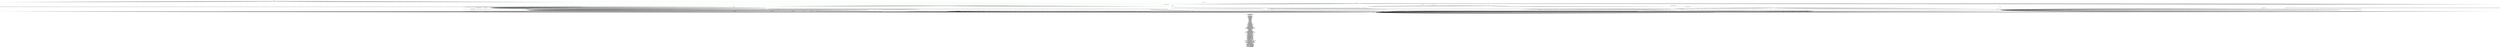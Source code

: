 digraph g {

    labelloc = "b"
    label = "Server/Client: Bitvise 9.43
    Protocol Stage: TRANSPORT
KEX Algorithm: diffie-hellman-group14-sha256
Strict KEX enabled: true

 Messages used during testing: 
MSG_DEBUG
MSG_KEX_DH_GEX_GROUP
MSG_KEX_DH_GEX_INIT
MSG_KEX_DH_GEX_OLD_REQUEST
MSG_KEX_DH_GEX_REPLY
MSG_KEX_DH_GEX_REQUEST
MSG_KEXDH_INIT
MSG_KEXDH_REPLY
MSG_DISCONNECT
MSG_KEX_ECDH_INIT
MSG_KEX_ECDH_REPLY
MSG_EXT_INFO
MSG_KEX_HBR_INIT
MSG_KEX_HBR_REPLY
MSG_IGNORE
MSG_KEXINIT
MSG_NEWCOMPRESS
MSG_NEWKEYS
MSG_PING_OPENSSH
MSG_PONG_OPENSSH
MSG_KEX_RSA_DONE
MSG_KEX_RSA_PUBKEY
MSG_KEX_RSA_SECRET
MSG_SERVICE_ACCEPT
MSG_SERVICE_REQUEST_USERAUTH
MSG_SERVICE_REQUEST_CONNECTION
MSG_UNIMPLEMENTED
MSG_USERAUTH_BANNER
MSG_USERAUTH_FAILURE
MSG_USERAUTH_INFO_REQUEST
MSG_USERAUTH_INFO_RESPONSE
MSG_USERAUTH_PASSWD_CHANGEREQ
MSG_USERAUTH_PK_OK
MSG_USERAUTH_REQUEST_HOSTBASED
MSG_USERAUTH_REQUEST_KEYBOARD_INTERACTIVE
MSG_USERAUTH_REQUEST_NONE
MSG_USERAUTH_REQUEST_PASSWORD
MSG_USERAUTH_REQUEST_PUBLICKEY_HOSTBOUND_OPENSSH
MSG_USERAUTH_REQUEST_PUBLICKEY
MSG_USERAUTH_REQUEST_UNKNOWN
MSG_USERAUTH_SUCCESS
MSG_CHANNEL_CLOSE
MSG_CHANNEL_DATA
MSG_CHANNEL_EOF
MSG_CHANNEL_EXTENDED_DATA
MSG_CHANNEL_FAILURE
MSG_CHANNEL_OPEN_CONFIRMATION
MSG_CHANNEL_OPEN_DIRECT_STREAMLOCAL_OPENSSH
MSG_CHANNEL_OPEN_DIRECT_TCPIP
MSG_CHANNEL_OPEN_FAILURE
MSG_CHANNEL_OPEN_FORWARDED_STREAMLOCAL_OPENSSH
MSG_CHANNEL_OPEN_FORWARDED_TCPIP
MSG_CHANNEL_OPEN_SESSION
MSG_CHANNEL_OPEN_TUN_OPENSSH
MSG_CHANNEL_OPEN_UNKNOWN
MSG_CHANNEL_OPEN_X11
MSG_CHANNEL_REQUEST_AUTH_AGENT_OPENSSH
MSG_CHANNEL_REQUEST_BREAK
MSG_CHANNEL_REQUEST_ENV
MSG_CHANNEL_REQUEST_EOW_OPENSSH
MSG_CHANNEL_REQUEST_EXEC
MSG_CHANNEL_REQUEST_EXIT_SIGNAL
MSG_CHANNEL_REQUEST_EXIT_STATUS
MSG_CHANNEL_REQUEST_PTY_REQ
MSG_CHANNEL_REQUEST_SHELL
MSG_CHANNEL_REQUEST_SIGNAL
MSG_CHANNEL_REQUEST_SUBSYSTEM
MSG_CHANNEL_REQUEST_UNKNOWN
MSG_CHANNEL_REQUEST_WINDOW_CHANGE
MSG_CHANNEL_REQUEST_X11_REQ
MSG_CHANNEL_REQUEST_XON_XOFF
MSG_CHANNEL_SUCCESS
MSG_CHANNEL_WINDOW_ADJUST
MSG_GLOBAL_REQUEST_CANCEL_STREAMLOCAL_FORWARD_OPENSSH
MSG_GLOBAL_REQUEST_CANCEL_TCPIP_FORWARD
MSG_REQUEST_FAILURE
MSG_GLOBAL_REQUEST_HOSTKEYS_OPENSSH
MSG_GLOBAL_REQUEST_HOSTKEYS_PROVE_OPENSSH
MSG_GLOBAL_REQUEST_NO_MORE_SESSIONS_OPENSSH
MSG_GLOBAL_REQUEST_STREAMLOCAL_FORWARD_OPENSSH
MSG_REQUEST_SUCCESS
MSG_GLOBAL_REQUEST_TCPIP_FORWARD
MSG_GLOBAL_REQUEST_UNKNOWN
MSG_UNKNOWN_ID_RESERVED_0
MSG_UNKNOWN_ID_TRANSPORT_GENERIC
MSG_UNKNOWN_ID_ALGORITHM_NEGOTIATION
MSG_UNKNOWN_ID_KEY_EXCHANGE_SPECIFIC
MSG_UNKNOWN_ID_USERAUTH_GENERIC
MSG_UNKNOWN_ID_USERAUTH_SPECIFIC
MSG_UNKNOWN_ID_CONNECTION_GENERIC
MSG_UNKNOWN_ID_CHANNEL_RELATED
MSG_UNKNOWN_ID_RESERVED_CLIENT
MSG_UNKNOWN_ID_RESERVED_PRIVATE
"
    fontsize = 30
    edge[decorate="true"]

	s0 [shape="circle" width="2.3" label="Protocol Version Exchanged
(s0

SocketState: [UP]" fixedsize="true" height="2.3"];
	s1 [shape="circle" width="2.3" label="KEX: Algorithms Negotiated
(s1

SocketState: [UP]" fixedsize="true" height="2.3"];
	s2 [shape="circle" color="RED" width="2.3" label="TCP Closed
(s2

SocketState: [CLOSED, UP]" fixedsize="true" height="2.3"];
	s3 [shape="circle" width="2.3" label="Unknown State (s3)

SocketState: [UP]" fixedsize="true" height="2.3"];
	s4 [shape="circle" width="2.3" label="Unknown State (s4)

SocketState: [UP]" fixedsize="true" height="2.3"];
	s5 [shape="circle" width="2.3" label="Unknown State (s5)

SocketState: [UP]" fixedsize="true" height="2.3"];
	s6 [shape="circle" width="2.3" label="KEX: Keys Derived
(s6

SocketState: [UP]" fixedsize="true" height="2.3"];
	s7 [shape="circle" width="2.3" label="KEX Completed
(s7

SocketState: [UP]" fixedsize="true" height="2.3"];
	s8 [shape="circle" width="2.3" label="Protocol Completed
(s8

SocketState: [UP]" fixedsize="true" height="2.3"];
	s9 [shape="circle" width="2.3" label="Unknown State (s9)

SocketState: [UP]" fixedsize="true" height="2.3"];
	s10 [shape="circle" width="2.3" label="Unknown State (s10)

SocketState: [UP]" fixedsize="true" height="2.3"];
	s0 -> s2 [label="MSG_DEBUG / KeyExchangeInitMessage,DisconnectMessage"];
	s0 -> s2 [label="MSG_KEX_DH_GEX_GROUP / KeyExchangeInitMessage,DisconnectMessage"];
	s0 -> s2 [label="MSG_KEX_DH_GEX_INIT / KeyExchangeInitMessage,DisconnectMessage"];
	s0 -> s2 [label="MSG_KEX_DH_GEX_OLD_REQUEST / KeyExchangeInitMessage,DisconnectMessage"];
	s0 -> s2 [label="MSG_KEX_DH_GEX_REPLY / KeyExchangeInitMessage,DisconnectMessage"];
	s0 -> s2 [label="MSG_KEX_DH_GEX_REQUEST / KeyExchangeInitMessage,DisconnectMessage"];
	s0 -> s2 [label="MSG_KEXDH_INIT / KeyExchangeInitMessage,DisconnectMessage"];
	s0 -> s2 [label="MSG_KEXDH_REPLY / KeyExchangeInitMessage,DisconnectMessage"];
	s0 -> s2 [label="MSG_DISCONNECT / KeyExchangeInitMessage"];
	s0 -> s2 [label="MSG_KEX_ECDH_INIT / KeyExchangeInitMessage,DisconnectMessage"];
	s0 -> s2 [label="MSG_KEX_ECDH_REPLY / KeyExchangeInitMessage,DisconnectMessage"];
	s0 -> s2 [label="MSG_EXT_INFO / KeyExchangeInitMessage,DisconnectMessage"];
	s0 -> s2 [label="MSG_KEX_HBR_INIT / KeyExchangeInitMessage,DisconnectMessage"];
	s0 -> s2 [label="MSG_KEX_HBR_REPLY / KeyExchangeInitMessage,DisconnectMessage"];
	s0 -> s9 [label="MSG_IGNORE / KeyExchangeInitMessage"];
	s0 -> s1 [color="GREEN" style="bold" label="MSG_KEXINIT / KeyExchangeInitMessage"];
	s0 -> s2 [label="MSG_NEWCOMPRESS / KeyExchangeInitMessage,DisconnectMessage"];
	s0 -> s2 [label="MSG_NEWKEYS / KeyExchangeInitMessage,DisconnectMessage"];
	s0 -> s2 [label="MSG_PING_OPENSSH / KeyExchangeInitMessage,DisconnectMessage"];
	s0 -> s2 [label="MSG_PONG_OPENSSH / KeyExchangeInitMessage,DisconnectMessage"];
	s0 -> s2 [label="MSG_KEX_RSA_DONE / KeyExchangeInitMessage,DisconnectMessage"];
	s0 -> s2 [label="MSG_KEX_RSA_PUBKEY / KeyExchangeInitMessage,DisconnectMessage"];
	s0 -> s2 [label="MSG_KEX_RSA_SECRET / KeyExchangeInitMessage,DisconnectMessage"];
	s0 -> s2 [label="MSG_SERVICE_ACCEPT / KeyExchangeInitMessage,DisconnectMessage"];
	s0 -> s2 [label="MSG_SERVICE_REQUEST_USERAUTH / KeyExchangeInitMessage,DisconnectMessage"];
	s0 -> s2 [label="MSG_SERVICE_REQUEST_CONNECTION / KeyExchangeInitMessage,DisconnectMessage"];
	s0 -> s2 [label="MSG_UNIMPLEMENTED / KeyExchangeInitMessage,DisconnectMessage"];
	s0 -> s2 [label="MSG_USERAUTH_BANNER / KeyExchangeInitMessage,DisconnectMessage"];
	s0 -> s2 [label="MSG_USERAUTH_FAILURE / KeyExchangeInitMessage,DisconnectMessage"];
	s0 -> s2 [label="MSG_USERAUTH_INFO_REQUEST / KeyExchangeInitMessage,DisconnectMessage"];
	s0 -> s2 [label="MSG_USERAUTH_INFO_RESPONSE / KeyExchangeInitMessage,DisconnectMessage"];
	s0 -> s2 [label="MSG_USERAUTH_PASSWD_CHANGEREQ / KeyExchangeInitMessage,DisconnectMessage"];
	s0 -> s2 [label="MSG_USERAUTH_PK_OK / KeyExchangeInitMessage,DisconnectMessage"];
	s0 -> s2 [label="MSG_USERAUTH_REQUEST_HOSTBASED / KeyExchangeInitMessage,DisconnectMessage"];
	s0 -> s2 [label="MSG_USERAUTH_REQUEST_KEYBOARD_INTERACTIVE / KeyExchangeInitMessage,DisconnectMessage"];
	s0 -> s2 [label="MSG_USERAUTH_REQUEST_NONE / KeyExchangeInitMessage,DisconnectMessage"];
	s0 -> s2 [label="MSG_USERAUTH_REQUEST_PASSWORD / KeyExchangeInitMessage,DisconnectMessage"];
	s0 -> s2 [label="MSG_USERAUTH_REQUEST_PUBLICKEY_HOSTBOUND_OPENSSH / KeyExchangeInitMessage,DisconnectMessage"];
	s0 -> s2 [label="MSG_USERAUTH_REQUEST_PUBLICKEY / KeyExchangeInitMessage,DisconnectMessage"];
	s0 -> s2 [label="MSG_USERAUTH_REQUEST_UNKNOWN / KeyExchangeInitMessage,DisconnectMessage"];
	s0 -> s2 [label="MSG_USERAUTH_SUCCESS / KeyExchangeInitMessage,DisconnectMessage"];
	s0 -> s2 [label="MSG_CHANNEL_CLOSE / KeyExchangeInitMessage,DisconnectMessage"];
	s0 -> s2 [label="MSG_CHANNEL_DATA / KeyExchangeInitMessage,DisconnectMessage"];
	s0 -> s2 [label="MSG_CHANNEL_EOF / KeyExchangeInitMessage,DisconnectMessage"];
	s0 -> s2 [label="MSG_CHANNEL_EXTENDED_DATA / KeyExchangeInitMessage,DisconnectMessage"];
	s0 -> s2 [label="MSG_CHANNEL_FAILURE / KeyExchangeInitMessage,DisconnectMessage"];
	s0 -> s2 [label="MSG_CHANNEL_OPEN_CONFIRMATION / KeyExchangeInitMessage,DisconnectMessage"];
	s0 -> s2 [label="MSG_CHANNEL_OPEN_DIRECT_STREAMLOCAL_OPENSSH / KeyExchangeInitMessage,DisconnectMessage"];
	s0 -> s2 [label="MSG_CHANNEL_OPEN_DIRECT_TCPIP / KeyExchangeInitMessage,DisconnectMessage"];
	s0 -> s2 [label="MSG_CHANNEL_OPEN_FAILURE / KeyExchangeInitMessage,DisconnectMessage"];
	s0 -> s2 [label="MSG_CHANNEL_OPEN_FORWARDED_STREAMLOCAL_OPENSSH / KeyExchangeInitMessage,DisconnectMessage"];
	s0 -> s2 [label="MSG_CHANNEL_OPEN_FORWARDED_TCPIP / KeyExchangeInitMessage,DisconnectMessage"];
	s0 -> s2 [label="MSG_CHANNEL_OPEN_SESSION / KeyExchangeInitMessage,DisconnectMessage"];
	s0 -> s2 [label="MSG_CHANNEL_OPEN_TUN_OPENSSH / KeyExchangeInitMessage,DisconnectMessage"];
	s0 -> s2 [label="MSG_CHANNEL_OPEN_UNKNOWN / KeyExchangeInitMessage,DisconnectMessage"];
	s0 -> s2 [label="MSG_CHANNEL_OPEN_X11 / KeyExchangeInitMessage,DisconnectMessage"];
	s0 -> s2 [label="MSG_CHANNEL_REQUEST_AUTH_AGENT_OPENSSH / KeyExchangeInitMessage,DisconnectMessage"];
	s0 -> s2 [label="MSG_CHANNEL_REQUEST_BREAK / KeyExchangeInitMessage,DisconnectMessage"];
	s0 -> s2 [label="MSG_CHANNEL_REQUEST_ENV / KeyExchangeInitMessage,DisconnectMessage"];
	s0 -> s2 [label="MSG_CHANNEL_REQUEST_EOW_OPENSSH / KeyExchangeInitMessage,DisconnectMessage"];
	s0 -> s2 [label="MSG_CHANNEL_REQUEST_EXEC / KeyExchangeInitMessage,DisconnectMessage"];
	s0 -> s2 [label="MSG_CHANNEL_REQUEST_EXIT_SIGNAL / KeyExchangeInitMessage,DisconnectMessage"];
	s0 -> s2 [label="MSG_CHANNEL_REQUEST_EXIT_STATUS / KeyExchangeInitMessage,DisconnectMessage"];
	s0 -> s2 [label="MSG_CHANNEL_REQUEST_PTY_REQ / KeyExchangeInitMessage,DisconnectMessage"];
	s0 -> s2 [label="MSG_CHANNEL_REQUEST_SHELL / KeyExchangeInitMessage,DisconnectMessage"];
	s0 -> s2 [label="MSG_CHANNEL_REQUEST_SIGNAL / KeyExchangeInitMessage,DisconnectMessage"];
	s0 -> s2 [label="MSG_CHANNEL_REQUEST_SUBSYSTEM / KeyExchangeInitMessage,DisconnectMessage"];
	s0 -> s2 [label="MSG_CHANNEL_REQUEST_UNKNOWN / KeyExchangeInitMessage,DisconnectMessage"];
	s0 -> s2 [label="MSG_CHANNEL_REQUEST_WINDOW_CHANGE / KeyExchangeInitMessage,DisconnectMessage"];
	s0 -> s2 [label="MSG_CHANNEL_REQUEST_X11_REQ / KeyExchangeInitMessage,DisconnectMessage"];
	s0 -> s2 [label="MSG_CHANNEL_REQUEST_XON_XOFF / KeyExchangeInitMessage,DisconnectMessage"];
	s0 -> s2 [label="MSG_CHANNEL_SUCCESS / KeyExchangeInitMessage,DisconnectMessage"];
	s0 -> s2 [label="MSG_CHANNEL_WINDOW_ADJUST / KeyExchangeInitMessage,DisconnectMessage"];
	s0 -> s2 [label="MSG_GLOBAL_REQUEST_CANCEL_STREAMLOCAL_FORWARD_OPENSSH / KeyExchangeInitMessage,DisconnectMessage"];
	s0 -> s2 [label="MSG_GLOBAL_REQUEST_CANCEL_TCPIP_FORWARD / KeyExchangeInitMessage,DisconnectMessage"];
	s0 -> s2 [label="MSG_REQUEST_FAILURE / KeyExchangeInitMessage,DisconnectMessage"];
	s0 -> s2 [label="MSG_GLOBAL_REQUEST_HOSTKEYS_OPENSSH / KeyExchangeInitMessage,DisconnectMessage"];
	s0 -> s2 [label="MSG_GLOBAL_REQUEST_HOSTKEYS_PROVE_OPENSSH / KeyExchangeInitMessage,DisconnectMessage"];
	s0 -> s2 [label="MSG_GLOBAL_REQUEST_NO_MORE_SESSIONS_OPENSSH / KeyExchangeInitMessage,DisconnectMessage"];
	s0 -> s2 [label="MSG_GLOBAL_REQUEST_STREAMLOCAL_FORWARD_OPENSSH / KeyExchangeInitMessage,DisconnectMessage"];
	s0 -> s2 [label="MSG_REQUEST_SUCCESS / KeyExchangeInitMessage,DisconnectMessage"];
	s0 -> s2 [label="MSG_GLOBAL_REQUEST_TCPIP_FORWARD / KeyExchangeInitMessage,DisconnectMessage"];
	s0 -> s2 [label="MSG_GLOBAL_REQUEST_UNKNOWN / KeyExchangeInitMessage,DisconnectMessage"];
	s0 -> s2 [label="MSG_UNKNOWN_ID_RESERVED_0 / KeyExchangeInitMessage,DisconnectMessage"];
	s0 -> s2 [label="MSG_UNKNOWN_ID_TRANSPORT_GENERIC / KeyExchangeInitMessage,DisconnectMessage"];
	s0 -> s2 [label="MSG_UNKNOWN_ID_ALGORITHM_NEGOTIATION / KeyExchangeInitMessage,DisconnectMessage"];
	s0 -> s2 [label="MSG_UNKNOWN_ID_KEY_EXCHANGE_SPECIFIC / KeyExchangeInitMessage,DisconnectMessage"];
	s0 -> s2 [label="MSG_UNKNOWN_ID_USERAUTH_GENERIC / KeyExchangeInitMessage,DisconnectMessage"];
	s0 -> s2 [label="MSG_UNKNOWN_ID_USERAUTH_SPECIFIC / KeyExchangeInitMessage,DisconnectMessage"];
	s0 -> s2 [label="MSG_UNKNOWN_ID_CONNECTION_GENERIC / KeyExchangeInitMessage,DisconnectMessage"];
	s0 -> s2 [label="MSG_UNKNOWN_ID_CHANNEL_RELATED / KeyExchangeInitMessage,DisconnectMessage"];
	s0 -> s2 [label="MSG_UNKNOWN_ID_RESERVED_CLIENT / KeyExchangeInitMessage,DisconnectMessage"];
	s0 -> s2 [label="MSG_UNKNOWN_ID_RESERVED_PRIVATE / KeyExchangeInitMessage,DisconnectMessage"];
	s1 -> s2 [label="MSG_DEBUG / DisconnectMessage"];
	s1 -> s2 [label="MSG_KEX_DH_GEX_GROUP / DisconnectMessage"];
	s1 -> s2 [label="MSG_KEX_DH_GEX_INIT / DisconnectMessage"];
	s1 -> s2 [label="MSG_KEX_DH_GEX_OLD_REQUEST / DisconnectMessage"];
	s1 -> s2 [label="MSG_KEX_DH_GEX_REPLY / DisconnectMessage"];
	s1 -> s2 [label="MSG_KEX_DH_GEX_REQUEST / DisconnectMessage"];
	s1 -> s6 [color="GREEN" style="bold" label="MSG_KEXDH_INIT / DhKeyExchangeReplyMessage,NewKeysMessage"];
	s1 -> s2 [label="MSG_KEXDH_REPLY / DisconnectMessage"];
	s1 -> s2 [label="MSG_DISCONNECT / [No output]"];
	s1 -> s2 [label="MSG_KEX_ECDH_INIT / DisconnectMessage"];
	s1 -> s2 [label="MSG_KEX_ECDH_REPLY / DisconnectMessage"];
	s1 -> s2 [label="MSG_EXT_INFO / DisconnectMessage"];
	s1 -> s2 [label="MSG_KEX_HBR_INIT / DisconnectMessage"];
	s1 -> s2 [label="MSG_KEX_HBR_REPLY / DisconnectMessage"];
	s1 -> s10 [label="MSG_IGNORE / [No output]"];
	s1 -> s2 [label="MSG_KEXINIT / DisconnectMessage"];
	s1 -> s2 [label="MSG_NEWCOMPRESS / DisconnectMessage"];
	s1 -> s3 [label="MSG_NEWKEYS / [No output]"];
	s1 -> s2 [label="MSG_PING_OPENSSH / DisconnectMessage"];
	s1 -> s2 [label="MSG_PONG_OPENSSH / DisconnectMessage"];
	s1 -> s2 [label="MSG_KEX_RSA_DONE / DisconnectMessage"];
	s1 -> s4 [label="MSG_KEX_RSA_PUBKEY / DhKeyExchangeReplyMessage,NewKeysMessage"];
	s1 -> s2 [label="MSG_KEX_RSA_SECRET / DisconnectMessage"];
	s1 -> s2 [label="MSG_SERVICE_ACCEPT / DisconnectMessage"];
	s1 -> s2 [label="MSG_SERVICE_REQUEST_USERAUTH / DisconnectMessage"];
	s1 -> s2 [label="MSG_SERVICE_REQUEST_CONNECTION / DisconnectMessage"];
	s1 -> s2 [label="MSG_UNIMPLEMENTED / DisconnectMessage"];
	s1 -> s2 [label="MSG_USERAUTH_BANNER / DisconnectMessage"];
	s1 -> s2 [label="MSG_USERAUTH_FAILURE / DisconnectMessage"];
	s1 -> s2 [label="MSG_USERAUTH_INFO_REQUEST / DisconnectMessage"];
	s1 -> s2 [label="MSG_USERAUTH_INFO_RESPONSE / DisconnectMessage"];
	s1 -> s2 [label="MSG_USERAUTH_PASSWD_CHANGEREQ / DisconnectMessage"];
	s1 -> s2 [label="MSG_USERAUTH_PK_OK / DisconnectMessage"];
	s1 -> s2 [label="MSG_USERAUTH_REQUEST_HOSTBASED / DisconnectMessage"];
	s1 -> s2 [label="MSG_USERAUTH_REQUEST_KEYBOARD_INTERACTIVE / DisconnectMessage"];
	s1 -> s2 [label="MSG_USERAUTH_REQUEST_NONE / DisconnectMessage"];
	s1 -> s2 [label="MSG_USERAUTH_REQUEST_PASSWORD / DisconnectMessage"];
	s1 -> s2 [label="MSG_USERAUTH_REQUEST_PUBLICKEY_HOSTBOUND_OPENSSH / DisconnectMessage"];
	s1 -> s2 [label="MSG_USERAUTH_REQUEST_PUBLICKEY / DisconnectMessage"];
	s1 -> s2 [label="MSG_USERAUTH_REQUEST_UNKNOWN / DisconnectMessage"];
	s1 -> s2 [label="MSG_USERAUTH_SUCCESS / DisconnectMessage"];
	s1 -> s2 [label="MSG_CHANNEL_CLOSE / DisconnectMessage"];
	s1 -> s2 [label="MSG_CHANNEL_DATA / DisconnectMessage"];
	s1 -> s2 [label="MSG_CHANNEL_EOF / DisconnectMessage"];
	s1 -> s2 [label="MSG_CHANNEL_EXTENDED_DATA / DisconnectMessage"];
	s1 -> s2 [label="MSG_CHANNEL_FAILURE / DisconnectMessage"];
	s1 -> s2 [label="MSG_CHANNEL_OPEN_CONFIRMATION / DisconnectMessage"];
	s1 -> s2 [label="MSG_CHANNEL_OPEN_DIRECT_STREAMLOCAL_OPENSSH / DisconnectMessage"];
	s1 -> s2 [label="MSG_CHANNEL_OPEN_DIRECT_TCPIP / DisconnectMessage"];
	s1 -> s2 [label="MSG_CHANNEL_OPEN_FAILURE / DisconnectMessage"];
	s1 -> s2 [label="MSG_CHANNEL_OPEN_FORWARDED_STREAMLOCAL_OPENSSH / DisconnectMessage"];
	s1 -> s2 [label="MSG_CHANNEL_OPEN_FORWARDED_TCPIP / DisconnectMessage"];
	s1 -> s2 [label="MSG_CHANNEL_OPEN_SESSION / DisconnectMessage"];
	s1 -> s2 [label="MSG_CHANNEL_OPEN_TUN_OPENSSH / DisconnectMessage"];
	s1 -> s2 [label="MSG_CHANNEL_OPEN_UNKNOWN / DisconnectMessage"];
	s1 -> s2 [label="MSG_CHANNEL_OPEN_X11 / DisconnectMessage"];
	s1 -> s2 [label="MSG_CHANNEL_REQUEST_AUTH_AGENT_OPENSSH / DisconnectMessage"];
	s1 -> s2 [label="MSG_CHANNEL_REQUEST_BREAK / DisconnectMessage"];
	s1 -> s2 [label="MSG_CHANNEL_REQUEST_ENV / DisconnectMessage"];
	s1 -> s2 [label="MSG_CHANNEL_REQUEST_EOW_OPENSSH / DisconnectMessage"];
	s1 -> s2 [label="MSG_CHANNEL_REQUEST_EXEC / DisconnectMessage"];
	s1 -> s2 [label="MSG_CHANNEL_REQUEST_EXIT_SIGNAL / DisconnectMessage"];
	s1 -> s2 [label="MSG_CHANNEL_REQUEST_EXIT_STATUS / DisconnectMessage"];
	s1 -> s2 [label="MSG_CHANNEL_REQUEST_PTY_REQ / DisconnectMessage"];
	s1 -> s2 [label="MSG_CHANNEL_REQUEST_SHELL / DisconnectMessage"];
	s1 -> s2 [label="MSG_CHANNEL_REQUEST_SIGNAL / DisconnectMessage"];
	s1 -> s2 [label="MSG_CHANNEL_REQUEST_SUBSYSTEM / DisconnectMessage"];
	s1 -> s2 [label="MSG_CHANNEL_REQUEST_UNKNOWN / DisconnectMessage"];
	s1 -> s2 [label="MSG_CHANNEL_REQUEST_WINDOW_CHANGE / DisconnectMessage"];
	s1 -> s2 [label="MSG_CHANNEL_REQUEST_X11_REQ / DisconnectMessage"];
	s1 -> s2 [label="MSG_CHANNEL_REQUEST_XON_XOFF / DisconnectMessage"];
	s1 -> s2 [label="MSG_CHANNEL_SUCCESS / DisconnectMessage"];
	s1 -> s2 [label="MSG_CHANNEL_WINDOW_ADJUST / DisconnectMessage"];
	s1 -> s2 [label="MSG_GLOBAL_REQUEST_CANCEL_STREAMLOCAL_FORWARD_OPENSSH / DisconnectMessage"];
	s1 -> s2 [label="MSG_GLOBAL_REQUEST_CANCEL_TCPIP_FORWARD / DisconnectMessage"];
	s1 -> s2 [label="MSG_REQUEST_FAILURE / DisconnectMessage"];
	s1 -> s2 [label="MSG_GLOBAL_REQUEST_HOSTKEYS_OPENSSH / DisconnectMessage"];
	s1 -> s2 [label="MSG_GLOBAL_REQUEST_HOSTKEYS_PROVE_OPENSSH / DisconnectMessage"];
	s1 -> s2 [label="MSG_GLOBAL_REQUEST_NO_MORE_SESSIONS_OPENSSH / DisconnectMessage"];
	s1 -> s2 [label="MSG_GLOBAL_REQUEST_STREAMLOCAL_FORWARD_OPENSSH / DisconnectMessage"];
	s1 -> s2 [label="MSG_REQUEST_SUCCESS / DisconnectMessage"];
	s1 -> s2 [label="MSG_GLOBAL_REQUEST_TCPIP_FORWARD / DisconnectMessage"];
	s1 -> s2 [label="MSG_GLOBAL_REQUEST_UNKNOWN / DisconnectMessage"];
	s1 -> s2 [label="MSG_UNKNOWN_ID_RESERVED_0 / DisconnectMessage"];
	s1 -> s2 [label="MSG_UNKNOWN_ID_TRANSPORT_GENERIC / DisconnectMessage"];
	s1 -> s2 [label="MSG_UNKNOWN_ID_ALGORITHM_NEGOTIATION / DisconnectMessage"];
	s1 -> s2 [label="MSG_UNKNOWN_ID_KEY_EXCHANGE_SPECIFIC / DisconnectMessage"];
	s1 -> s2 [label="MSG_UNKNOWN_ID_USERAUTH_GENERIC / DisconnectMessage"];
	s1 -> s2 [label="MSG_UNKNOWN_ID_USERAUTH_SPECIFIC / DisconnectMessage"];
	s1 -> s2 [label="MSG_UNKNOWN_ID_CONNECTION_GENERIC / DisconnectMessage"];
	s1 -> s2 [label="MSG_UNKNOWN_ID_CHANNEL_RELATED / DisconnectMessage"];
	s1 -> s2 [label="MSG_UNKNOWN_ID_RESERVED_CLIENT / DisconnectMessage"];
	s1 -> s2 [label="MSG_UNKNOWN_ID_RESERVED_PRIVATE / DisconnectMessage"];
	s2 -> s2 [label="MSG_DEBUG / [No output]"];
	s2 -> s2 [label="MSG_KEX_DH_GEX_GROUP / [No output]"];
	s2 -> s2 [label="MSG_KEX_DH_GEX_INIT / [No output]"];
	s2 -> s2 [label="MSG_KEX_DH_GEX_OLD_REQUEST / [No output]"];
	s2 -> s2 [label="MSG_KEX_DH_GEX_REPLY / [No output]"];
	s2 -> s2 [label="MSG_KEX_DH_GEX_REQUEST / [No output]"];
	s2 -> s2 [label="MSG_KEXDH_INIT / [No output]"];
	s2 -> s2 [label="MSG_KEXDH_REPLY / [No output]"];
	s2 -> s2 [label="MSG_DISCONNECT / [No output]"];
	s2 -> s2 [label="MSG_KEX_ECDH_INIT / [No output]"];
	s2 -> s2 [label="MSG_KEX_ECDH_REPLY / [No output]"];
	s2 -> s2 [label="MSG_EXT_INFO / [No output]"];
	s2 -> s2 [label="MSG_KEX_HBR_INIT / [No output]"];
	s2 -> s2 [label="MSG_KEX_HBR_REPLY / [No output]"];
	s2 -> s2 [label="MSG_IGNORE / [No output]"];
	s2 -> s2 [label="MSG_KEXINIT / [No output]"];
	s2 -> s2 [label="MSG_NEWCOMPRESS / [No output]"];
	s2 -> s2 [label="MSG_NEWKEYS / [No output]"];
	s2 -> s2 [label="MSG_PING_OPENSSH / [No output]"];
	s2 -> s2 [label="MSG_PONG_OPENSSH / [No output]"];
	s2 -> s2 [label="MSG_KEX_RSA_DONE / [No output]"];
	s2 -> s2 [label="MSG_KEX_RSA_PUBKEY / [No output]"];
	s2 -> s2 [label="MSG_KEX_RSA_SECRET / [No output]"];
	s2 -> s2 [label="MSG_SERVICE_ACCEPT / [No output]"];
	s2 -> s2 [label="MSG_SERVICE_REQUEST_USERAUTH / [No output]"];
	s2 -> s2 [label="MSG_SERVICE_REQUEST_CONNECTION / [No output]"];
	s2 -> s2 [label="MSG_UNIMPLEMENTED / [No output]"];
	s2 -> s2 [label="MSG_USERAUTH_BANNER / [No output]"];
	s2 -> s2 [label="MSG_USERAUTH_FAILURE / [No output]"];
	s2 -> s2 [label="MSG_USERAUTH_INFO_REQUEST / [No output]"];
	s2 -> s2 [label="MSG_USERAUTH_INFO_RESPONSE / [No output]"];
	s2 -> s2 [label="MSG_USERAUTH_PASSWD_CHANGEREQ / [No output]"];
	s2 -> s2 [label="MSG_USERAUTH_PK_OK / [No output]"];
	s2 -> s2 [label="MSG_USERAUTH_REQUEST_HOSTBASED / [No output]"];
	s2 -> s2 [label="MSG_USERAUTH_REQUEST_KEYBOARD_INTERACTIVE / [No output]"];
	s2 -> s2 [label="MSG_USERAUTH_REQUEST_NONE / [No output]"];
	s2 -> s2 [label="MSG_USERAUTH_REQUEST_PASSWORD / [No output]"];
	s2 -> s2 [label="MSG_USERAUTH_REQUEST_PUBLICKEY_HOSTBOUND_OPENSSH / [No output]"];
	s2 -> s2 [label="MSG_USERAUTH_REQUEST_PUBLICKEY / [No output]"];
	s2 -> s2 [label="MSG_USERAUTH_REQUEST_UNKNOWN / [No output]"];
	s2 -> s2 [label="MSG_USERAUTH_SUCCESS / [No output]"];
	s2 -> s2 [label="MSG_CHANNEL_CLOSE / [No output]"];
	s2 -> s2 [label="MSG_CHANNEL_DATA / [No output]"];
	s2 -> s2 [label="MSG_CHANNEL_EOF / [No output]"];
	s2 -> s2 [label="MSG_CHANNEL_EXTENDED_DATA / [No output]"];
	s2 -> s2 [label="MSG_CHANNEL_FAILURE / [No output]"];
	s2 -> s2 [label="MSG_CHANNEL_OPEN_CONFIRMATION / [No output]"];
	s2 -> s2 [label="MSG_CHANNEL_OPEN_DIRECT_STREAMLOCAL_OPENSSH / [No output]"];
	s2 -> s2 [label="MSG_CHANNEL_OPEN_DIRECT_TCPIP / [No output]"];
	s2 -> s2 [label="MSG_CHANNEL_OPEN_FAILURE / [No output]"];
	s2 -> s2 [label="MSG_CHANNEL_OPEN_FORWARDED_STREAMLOCAL_OPENSSH / [No output]"];
	s2 -> s2 [label="MSG_CHANNEL_OPEN_FORWARDED_TCPIP / [No output]"];
	s2 -> s2 [label="MSG_CHANNEL_OPEN_SESSION / [No output]"];
	s2 -> s2 [label="MSG_CHANNEL_OPEN_TUN_OPENSSH / [No output]"];
	s2 -> s2 [label="MSG_CHANNEL_OPEN_UNKNOWN / [No output]"];
	s2 -> s2 [label="MSG_CHANNEL_OPEN_X11 / [No output]"];
	s2 -> s2 [label="MSG_CHANNEL_REQUEST_AUTH_AGENT_OPENSSH / [No output]"];
	s2 -> s2 [label="MSG_CHANNEL_REQUEST_BREAK / [No output]"];
	s2 -> s2 [label="MSG_CHANNEL_REQUEST_ENV / [No output]"];
	s2 -> s2 [label="MSG_CHANNEL_REQUEST_EOW_OPENSSH / [No output]"];
	s2 -> s2 [label="MSG_CHANNEL_REQUEST_EXEC / [No output]"];
	s2 -> s2 [label="MSG_CHANNEL_REQUEST_EXIT_SIGNAL / [No output]"];
	s2 -> s2 [label="MSG_CHANNEL_REQUEST_EXIT_STATUS / [No output]"];
	s2 -> s2 [label="MSG_CHANNEL_REQUEST_PTY_REQ / [No output]"];
	s2 -> s2 [label="MSG_CHANNEL_REQUEST_SHELL / [No output]"];
	s2 -> s2 [label="MSG_CHANNEL_REQUEST_SIGNAL / [No output]"];
	s2 -> s2 [label="MSG_CHANNEL_REQUEST_SUBSYSTEM / [No output]"];
	s2 -> s2 [label="MSG_CHANNEL_REQUEST_UNKNOWN / [No output]"];
	s2 -> s2 [label="MSG_CHANNEL_REQUEST_WINDOW_CHANGE / [No output]"];
	s2 -> s2 [label="MSG_CHANNEL_REQUEST_X11_REQ / [No output]"];
	s2 -> s2 [label="MSG_CHANNEL_REQUEST_XON_XOFF / [No output]"];
	s2 -> s2 [label="MSG_CHANNEL_SUCCESS / [No output]"];
	s2 -> s2 [label="MSG_CHANNEL_WINDOW_ADJUST / [No output]"];
	s2 -> s2 [label="MSG_GLOBAL_REQUEST_CANCEL_STREAMLOCAL_FORWARD_OPENSSH / [No output]"];
	s2 -> s2 [label="MSG_GLOBAL_REQUEST_CANCEL_TCPIP_FORWARD / [No output]"];
	s2 -> s2 [label="MSG_REQUEST_FAILURE / [No output]"];
	s2 -> s2 [label="MSG_GLOBAL_REQUEST_HOSTKEYS_OPENSSH / [No output]"];
	s2 -> s2 [label="MSG_GLOBAL_REQUEST_HOSTKEYS_PROVE_OPENSSH / [No output]"];
	s2 -> s2 [label="MSG_GLOBAL_REQUEST_NO_MORE_SESSIONS_OPENSSH / [No output]"];
	s2 -> s2 [label="MSG_GLOBAL_REQUEST_STREAMLOCAL_FORWARD_OPENSSH / [No output]"];
	s2 -> s2 [label="MSG_REQUEST_SUCCESS / [No output]"];
	s2 -> s2 [label="MSG_GLOBAL_REQUEST_TCPIP_FORWARD / [No output]"];
	s2 -> s2 [label="MSG_GLOBAL_REQUEST_UNKNOWN / [No output]"];
	s2 -> s2 [label="MSG_UNKNOWN_ID_RESERVED_0 / [No output]"];
	s2 -> s2 [label="MSG_UNKNOWN_ID_TRANSPORT_GENERIC / [No output]"];
	s2 -> s2 [label="MSG_UNKNOWN_ID_ALGORITHM_NEGOTIATION / [No output]"];
	s2 -> s2 [label="MSG_UNKNOWN_ID_KEY_EXCHANGE_SPECIFIC / [No output]"];
	s2 -> s2 [label="MSG_UNKNOWN_ID_USERAUTH_GENERIC / [No output]"];
	s2 -> s2 [label="MSG_UNKNOWN_ID_USERAUTH_SPECIFIC / [No output]"];
	s2 -> s2 [label="MSG_UNKNOWN_ID_CONNECTION_GENERIC / [No output]"];
	s2 -> s2 [label="MSG_UNKNOWN_ID_CHANNEL_RELATED / [No output]"];
	s2 -> s2 [label="MSG_UNKNOWN_ID_RESERVED_CLIENT / [No output]"];
	s2 -> s2 [label="MSG_UNKNOWN_ID_RESERVED_PRIVATE / [No output]"];
	s3 -> s3 [label="MSG_DEBUG / [No output]"];
	s3 -> s3 [label="MSG_KEX_DH_GEX_GROUP / [No output]"];
	s3 -> s3 [label="MSG_KEX_DH_GEX_INIT / [No output]"];
	s3 -> s3 [label="MSG_KEX_DH_GEX_OLD_REQUEST / [No output]"];
	s3 -> s3 [label="MSG_KEX_DH_GEX_REPLY / [No output]"];
	s3 -> s3 [label="MSG_KEX_DH_GEX_REQUEST / [No output]"];
	s3 -> s3 [label="MSG_KEXDH_INIT / [No output]"];
	s3 -> s3 [label="MSG_KEXDH_REPLY / [No output]"];
	s3 -> s3 [label="MSG_DISCONNECT / [No output]"];
	s3 -> s3 [label="MSG_KEX_ECDH_INIT / [No output]"];
	s3 -> s3 [label="MSG_KEX_ECDH_REPLY / [No output]"];
	s3 -> s3 [label="MSG_EXT_INFO / [No output]"];
	s3 -> s3 [label="MSG_KEX_HBR_INIT / [No output]"];
	s3 -> s3 [label="MSG_KEX_HBR_REPLY / [No output]"];
	s3 -> s3 [label="MSG_IGNORE / [No output]"];
	s3 -> s3 [label="MSG_KEXINIT / [No output]"];
	s3 -> s3 [label="MSG_NEWCOMPRESS / [No output]"];
	s3 -> s3 [label="MSG_NEWKEYS / [No output]"];
	s3 -> s3 [label="MSG_PING_OPENSSH / [No output]"];
	s3 -> s3 [label="MSG_PONG_OPENSSH / [No output]"];
	s3 -> s3 [label="MSG_KEX_RSA_DONE / [No output]"];
	s3 -> s3 [label="MSG_KEX_RSA_PUBKEY / [No output]"];
	s3 -> s3 [label="MSG_KEX_RSA_SECRET / [No output]"];
	s3 -> s3 [label="MSG_SERVICE_ACCEPT / [No output]"];
	s3 -> s3 [label="MSG_SERVICE_REQUEST_USERAUTH / [No output]"];
	s3 -> s3 [label="MSG_SERVICE_REQUEST_CONNECTION / [No output]"];
	s3 -> s3 [label="MSG_UNIMPLEMENTED / [No output]"];
	s3 -> s3 [label="MSG_USERAUTH_BANNER / [No output]"];
	s3 -> s3 [label="MSG_USERAUTH_FAILURE / [No output]"];
	s3 -> s3 [label="MSG_USERAUTH_INFO_REQUEST / [No output]"];
	s3 -> s3 [label="MSG_USERAUTH_INFO_RESPONSE / [No output]"];
	s3 -> s3 [label="MSG_USERAUTH_PASSWD_CHANGEREQ / [No output]"];
	s3 -> s3 [label="MSG_USERAUTH_PK_OK / [No output]"];
	s3 -> s3 [label="MSG_USERAUTH_REQUEST_HOSTBASED / [No output]"];
	s3 -> s3 [label="MSG_USERAUTH_REQUEST_KEYBOARD_INTERACTIVE / [No output]"];
	s3 -> s3 [label="MSG_USERAUTH_REQUEST_NONE / [No output]"];
	s3 -> s3 [label="MSG_USERAUTH_REQUEST_PASSWORD / [No output]"];
	s3 -> s3 [label="MSG_USERAUTH_REQUEST_PUBLICKEY_HOSTBOUND_OPENSSH / [No output]"];
	s3 -> s3 [label="MSG_USERAUTH_REQUEST_PUBLICKEY / [No output]"];
	s3 -> s3 [label="MSG_USERAUTH_REQUEST_UNKNOWN / [No output]"];
	s3 -> s3 [label="MSG_USERAUTH_SUCCESS / [No output]"];
	s3 -> s3 [label="MSG_CHANNEL_CLOSE / [No output]"];
	s3 -> s3 [label="MSG_CHANNEL_DATA / [No output]"];
	s3 -> s3 [label="MSG_CHANNEL_EOF / [No output]"];
	s3 -> s3 [label="MSG_CHANNEL_EXTENDED_DATA / [No output]"];
	s3 -> s3 [label="MSG_CHANNEL_FAILURE / [No output]"];
	s3 -> s3 [label="MSG_CHANNEL_OPEN_CONFIRMATION / [No output]"];
	s3 -> s3 [label="MSG_CHANNEL_OPEN_DIRECT_STREAMLOCAL_OPENSSH / [No output]"];
	s3 -> s3 [label="MSG_CHANNEL_OPEN_DIRECT_TCPIP / [No output]"];
	s3 -> s3 [label="MSG_CHANNEL_OPEN_FAILURE / [No output]"];
	s3 -> s3 [label="MSG_CHANNEL_OPEN_FORWARDED_STREAMLOCAL_OPENSSH / [No output]"];
	s3 -> s3 [label="MSG_CHANNEL_OPEN_FORWARDED_TCPIP / [No output]"];
	s3 -> s3 [label="MSG_CHANNEL_OPEN_SESSION / [No output]"];
	s3 -> s3 [label="MSG_CHANNEL_OPEN_TUN_OPENSSH / [No output]"];
	s3 -> s3 [label="MSG_CHANNEL_OPEN_UNKNOWN / [No output]"];
	s3 -> s3 [label="MSG_CHANNEL_OPEN_X11 / [No output]"];
	s3 -> s3 [label="MSG_CHANNEL_REQUEST_AUTH_AGENT_OPENSSH / [No output]"];
	s3 -> s3 [label="MSG_CHANNEL_REQUEST_BREAK / [No output]"];
	s3 -> s3 [label="MSG_CHANNEL_REQUEST_ENV / [No output]"];
	s3 -> s3 [label="MSG_CHANNEL_REQUEST_EOW_OPENSSH / [No output]"];
	s3 -> s3 [label="MSG_CHANNEL_REQUEST_EXEC / [No output]"];
	s3 -> s3 [label="MSG_CHANNEL_REQUEST_EXIT_SIGNAL / [No output]"];
	s3 -> s3 [label="MSG_CHANNEL_REQUEST_EXIT_STATUS / [No output]"];
	s3 -> s3 [label="MSG_CHANNEL_REQUEST_PTY_REQ / [No output]"];
	s3 -> s3 [label="MSG_CHANNEL_REQUEST_SHELL / [No output]"];
	s3 -> s3 [label="MSG_CHANNEL_REQUEST_SIGNAL / [No output]"];
	s3 -> s3 [label="MSG_CHANNEL_REQUEST_SUBSYSTEM / [No output]"];
	s3 -> s3 [label="MSG_CHANNEL_REQUEST_UNKNOWN / [No output]"];
	s3 -> s3 [label="MSG_CHANNEL_REQUEST_WINDOW_CHANGE / [No output]"];
	s3 -> s3 [label="MSG_CHANNEL_REQUEST_X11_REQ / [No output]"];
	s3 -> s3 [label="MSG_CHANNEL_REQUEST_XON_XOFF / [No output]"];
	s3 -> s3 [label="MSG_CHANNEL_SUCCESS / [No output]"];
	s3 -> s3 [label="MSG_CHANNEL_WINDOW_ADJUST / [No output]"];
	s3 -> s3 [label="MSG_GLOBAL_REQUEST_CANCEL_STREAMLOCAL_FORWARD_OPENSSH / [No output]"];
	s3 -> s3 [label="MSG_GLOBAL_REQUEST_CANCEL_TCPIP_FORWARD / [No output]"];
	s3 -> s3 [label="MSG_REQUEST_FAILURE / [No output]"];
	s3 -> s3 [label="MSG_GLOBAL_REQUEST_HOSTKEYS_OPENSSH / [No output]"];
	s3 -> s3 [label="MSG_GLOBAL_REQUEST_HOSTKEYS_PROVE_OPENSSH / [No output]"];
	s3 -> s3 [label="MSG_GLOBAL_REQUEST_NO_MORE_SESSIONS_OPENSSH / [No output]"];
	s3 -> s3 [label="MSG_GLOBAL_REQUEST_STREAMLOCAL_FORWARD_OPENSSH / [No output]"];
	s3 -> s3 [label="MSG_REQUEST_SUCCESS / [No output]"];
	s3 -> s3 [label="MSG_GLOBAL_REQUEST_TCPIP_FORWARD / [No output]"];
	s3 -> s3 [label="MSG_GLOBAL_REQUEST_UNKNOWN / [No output]"];
	s3 -> s3 [label="MSG_UNKNOWN_ID_RESERVED_0 / [No output]"];
	s3 -> s3 [label="MSG_UNKNOWN_ID_TRANSPORT_GENERIC / [No output]"];
	s3 -> s3 [label="MSG_UNKNOWN_ID_ALGORITHM_NEGOTIATION / [No output]"];
	s3 -> s3 [label="MSG_UNKNOWN_ID_KEY_EXCHANGE_SPECIFIC / [No output]"];
	s3 -> s3 [label="MSG_UNKNOWN_ID_USERAUTH_GENERIC / [No output]"];
	s3 -> s3 [label="MSG_UNKNOWN_ID_USERAUTH_SPECIFIC / [No output]"];
	s3 -> s3 [label="MSG_UNKNOWN_ID_CONNECTION_GENERIC / [No output]"];
	s3 -> s3 [label="MSG_UNKNOWN_ID_CHANNEL_RELATED / [No output]"];
	s3 -> s3 [label="MSG_UNKNOWN_ID_RESERVED_CLIENT / [No output]"];
	s3 -> s3 [label="MSG_UNKNOWN_ID_RESERVED_PRIVATE / [No output]"];
	s4 -> s2 [label="MSG_DEBUG / UnknownMessage (0x00)"];
	s4 -> s2 [label="MSG_KEX_DH_GEX_GROUP / UnknownMessage (0x00)"];
	s4 -> s2 [label="MSG_KEX_DH_GEX_INIT / AsciiMessage"];
	s4 -> s2 [label="MSG_KEX_DH_GEX_OLD_REQUEST / UnknownMessage (0x00)"];
	s4 -> s2 [label="MSG_KEX_DH_GEX_REPLY / AsciiMessage"];
	s4 -> s2 [label="MSG_KEX_DH_GEX_REQUEST / AsciiMessage"];
	s4 -> s2 [label="MSG_KEXDH_INIT / AsciiMessage"];
	s4 -> s2 [label="MSG_KEXDH_REPLY / UnknownMessage (0x00)"];
	s4 -> s2 [label="MSG_DISCONNECT / [No output]"];
	s4 -> s2 [label="MSG_KEX_ECDH_INIT / AsciiMessage"];
	s4 -> s2 [label="MSG_KEX_ECDH_REPLY / UnknownMessage (0x00)"];
	s4 -> s2 [label="MSG_EXT_INFO / UnknownMessage (0x00)"];
	s4 -> s2 [label="MSG_KEX_HBR_INIT / AsciiMessage"];
	s4 -> s2 [label="MSG_KEX_HBR_REPLY / AsciiMessage"];
	s4 -> s5 [label="MSG_IGNORE / [No output]"];
	s4 -> s2 [label="MSG_KEXINIT / UnknownMessage (0x00)"];
	s4 -> s2 [label="MSG_NEWCOMPRESS / UnknownMessage (0x00)"];
	s4 -> s3 [label="MSG_NEWKEYS / [No output]"];
	s4 -> s2 [label="MSG_PING_OPENSSH / AsciiMessage"];
	s4 -> s2 [label="MSG_PONG_OPENSSH / AsciiMessage"];
	s4 -> s2 [label="MSG_KEX_RSA_DONE / UnknownMessage (0x00)"];
	s4 -> s2 [label="MSG_KEX_RSA_PUBKEY / AsciiMessage"];
	s4 -> s2 [label="MSG_KEX_RSA_SECRET / AsciiMessage"];
	s4 -> s2 [label="MSG_SERVICE_ACCEPT / UnknownMessage (0x00)"];
	s4 -> s2 [label="MSG_SERVICE_REQUEST_USERAUTH / UnknownMessage (0x00)"];
	s4 -> s2 [label="MSG_SERVICE_REQUEST_CONNECTION / AsciiMessage"];
	s4 -> s2 [label="MSG_UNIMPLEMENTED / UnknownMessage (0x00)"];
	s4 -> s2 [label="MSG_USERAUTH_BANNER / AsciiMessage"];
	s4 -> s2 [label="MSG_USERAUTH_FAILURE / UnknownMessage (0x00)"];
	s4 -> s2 [label="MSG_USERAUTH_INFO_REQUEST / AsciiMessage"];
	s4 -> s2 [label="MSG_USERAUTH_INFO_RESPONSE / UnknownMessage (0x00)"];
	s4 -> s2 [label="MSG_USERAUTH_PASSWD_CHANGEREQ / UnknownMessage (0x00)"];
	s4 -> s2 [label="MSG_USERAUTH_PK_OK / UnknownMessage (0x00)"];
	s4 -> s2 [label="MSG_USERAUTH_REQUEST_HOSTBASED / UnknownMessage (0x00)"];
	s4 -> s2 [label="MSG_USERAUTH_REQUEST_KEYBOARD_INTERACTIVE / AsciiMessage"];
	s4 -> s2 [label="MSG_USERAUTH_REQUEST_NONE / AsciiMessage"];
	s4 -> s2 [label="MSG_USERAUTH_REQUEST_PASSWORD / UnknownMessage (0x00)"];
	s4 -> s2 [label="MSG_USERAUTH_REQUEST_PUBLICKEY_HOSTBOUND_OPENSSH / AsciiMessage"];
	s4 -> s2 [label="MSG_USERAUTH_REQUEST_PUBLICKEY / UnknownMessage (0x00)"];
	s4 -> s2 [label="MSG_USERAUTH_REQUEST_UNKNOWN / AsciiMessage"];
	s4 -> s2 [label="MSG_USERAUTH_SUCCESS / AsciiMessage"];
	s4 -> s2 [label="MSG_CHANNEL_CLOSE / AsciiMessage"];
	s4 -> s2 [label="MSG_CHANNEL_DATA / UnknownMessage (0x00)"];
	s4 -> s2 [label="MSG_CHANNEL_EOF / UnknownMessage (0x00)"];
	s4 -> s2 [label="MSG_CHANNEL_EXTENDED_DATA / AsciiMessage"];
	s4 -> s2 [label="MSG_CHANNEL_FAILURE / UnknownMessage (0x00)"];
	s4 -> s2 [label="MSG_CHANNEL_OPEN_CONFIRMATION / UnknownMessage (0x00)"];
	s4 -> s2 [label="MSG_CHANNEL_OPEN_DIRECT_STREAMLOCAL_OPENSSH / UnknownMessage (0x00)"];
	s4 -> s2 [label="MSG_CHANNEL_OPEN_DIRECT_TCPIP / AsciiMessage"];
	s4 -> s2 [label="MSG_CHANNEL_OPEN_FAILURE / UnknownMessage (0x00)"];
	s4 -> s2 [label="MSG_CHANNEL_OPEN_FORWARDED_STREAMLOCAL_OPENSSH / AsciiMessage"];
	s4 -> s2 [label="MSG_CHANNEL_OPEN_FORWARDED_TCPIP / AsciiMessage"];
	s4 -> s2 [label="MSG_CHANNEL_OPEN_SESSION / UnknownMessage (0x00)"];
	s4 -> s2 [label="MSG_CHANNEL_OPEN_TUN_OPENSSH / UnknownMessage (0x00)"];
	s4 -> s2 [label="MSG_CHANNEL_OPEN_UNKNOWN / AsciiMessage"];
	s4 -> s2 [label="MSG_CHANNEL_OPEN_X11 / UnknownMessage (0x00)"];
	s4 -> s2 [label="MSG_CHANNEL_REQUEST_AUTH_AGENT_OPENSSH / UnknownMessage (0x00)"];
	s4 -> s2 [label="MSG_CHANNEL_REQUEST_BREAK / AsciiMessage"];
	s4 -> s2 [label="MSG_CHANNEL_REQUEST_ENV / UnknownMessage (0x00)"];
	s4 -> s2 [label="MSG_CHANNEL_REQUEST_EOW_OPENSSH / AsciiMessage"];
	s4 -> s2 [label="MSG_CHANNEL_REQUEST_EXEC / UnknownMessage (0x00)"];
	s4 -> s2 [label="MSG_CHANNEL_REQUEST_EXIT_SIGNAL / AsciiMessage"];
	s4 -> s2 [label="MSG_CHANNEL_REQUEST_EXIT_STATUS / AsciiMessage"];
	s4 -> s2 [label="MSG_CHANNEL_REQUEST_PTY_REQ / AsciiMessage"];
	s4 -> s2 [label="MSG_CHANNEL_REQUEST_SHELL / AsciiMessage"];
	s4 -> s2 [label="MSG_CHANNEL_REQUEST_SIGNAL / UnknownMessage (0x00)"];
	s4 -> s2 [label="MSG_CHANNEL_REQUEST_SUBSYSTEM / AsciiMessage"];
	s4 -> s2 [label="MSG_CHANNEL_REQUEST_UNKNOWN / AsciiMessage"];
	s4 -> s2 [label="MSG_CHANNEL_REQUEST_WINDOW_CHANGE / UnknownMessage (0x00)"];
	s4 -> s2 [label="MSG_CHANNEL_REQUEST_X11_REQ / UnknownMessage (0x00)"];
	s4 -> s2 [label="MSG_CHANNEL_REQUEST_XON_XOFF / AsciiMessage"];
	s4 -> s2 [label="MSG_CHANNEL_SUCCESS / AsciiMessage"];
	s4 -> s2 [label="MSG_CHANNEL_WINDOW_ADJUST / UnknownMessage (0x00)"];
	s4 -> s2 [label="MSG_GLOBAL_REQUEST_CANCEL_STREAMLOCAL_FORWARD_OPENSSH / AsciiMessage"];
	s4 -> s2 [label="MSG_GLOBAL_REQUEST_CANCEL_TCPIP_FORWARD / UnknownMessage (0x00)"];
	s4 -> s2 [label="MSG_REQUEST_FAILURE / AsciiMessage"];
	s4 -> s2 [label="MSG_GLOBAL_REQUEST_HOSTKEYS_OPENSSH / UnknownMessage (0x00)"];
	s4 -> s2 [label="MSG_GLOBAL_REQUEST_HOSTKEYS_PROVE_OPENSSH / UnknownMessage (0x00)"];
	s4 -> s2 [label="MSG_GLOBAL_REQUEST_NO_MORE_SESSIONS_OPENSSH / UnknownMessage (0x00)"];
	s4 -> s2 [label="MSG_GLOBAL_REQUEST_STREAMLOCAL_FORWARD_OPENSSH / AsciiMessage"];
	s4 -> s2 [label="MSG_REQUEST_SUCCESS / AsciiMessage"];
	s4 -> s2 [label="MSG_GLOBAL_REQUEST_TCPIP_FORWARD / AsciiMessage"];
	s4 -> s2 [label="MSG_GLOBAL_REQUEST_UNKNOWN / AsciiMessage"];
	s4 -> s2 [label="MSG_UNKNOWN_ID_RESERVED_0 / UnknownMessage (0x00)"];
	s4 -> s2 [label="MSG_UNKNOWN_ID_TRANSPORT_GENERIC / AsciiMessage"];
	s4 -> s2 [label="MSG_UNKNOWN_ID_ALGORITHM_NEGOTIATION / AsciiMessage"];
	s4 -> s2 [label="MSG_UNKNOWN_ID_KEY_EXCHANGE_SPECIFIC / UnknownMessage (0x00)"];
	s4 -> s2 [label="MSG_UNKNOWN_ID_USERAUTH_GENERIC / UnknownMessage (0x00)"];
	s4 -> s2 [label="MSG_UNKNOWN_ID_USERAUTH_SPECIFIC / UnknownMessage (0x00)"];
	s4 -> s2 [label="MSG_UNKNOWN_ID_CONNECTION_GENERIC / UnknownMessage (0x00)"];
	s4 -> s2 [label="MSG_UNKNOWN_ID_CHANNEL_RELATED / AsciiMessage"];
	s4 -> s2 [label="MSG_UNKNOWN_ID_RESERVED_CLIENT / AsciiMessage"];
	s4 -> s2 [label="MSG_UNKNOWN_ID_RESERVED_PRIVATE / UnknownMessage (0x00)"];
	s5 -> s2 [label="MSG_DEBUG / AsciiMessage"];
	s5 -> s2 [label="MSG_KEX_DH_GEX_GROUP / UnknownMessage (0x00)"];
	s5 -> s2 [label="MSG_KEX_DH_GEX_INIT / AsciiMessage"];
	s5 -> s2 [label="MSG_KEX_DH_GEX_OLD_REQUEST / AsciiMessage"];
	s5 -> s2 [label="MSG_KEX_DH_GEX_REPLY / AsciiMessage"];
	s5 -> s2 [label="MSG_KEX_DH_GEX_REQUEST / UnknownMessage (0x00)"];
	s5 -> s2 [label="MSG_KEXDH_INIT / UnknownMessage (0x00)"];
	s5 -> s2 [label="MSG_KEXDH_REPLY / AsciiMessage"];
	s5 -> s2 [label="MSG_DISCONNECT / [No output]"];
	s5 -> s2 [label="MSG_KEX_ECDH_INIT / AsciiMessage"];
	s5 -> s2 [label="MSG_KEX_ECDH_REPLY / AsciiMessage"];
	s5 -> s2 [label="MSG_EXT_INFO / UnknownMessage (0x00)"];
	s5 -> s2 [label="MSG_KEX_HBR_INIT / AsciiMessage"];
	s5 -> s2 [label="MSG_KEX_HBR_REPLY / UnknownMessage (0x00)"];
	s5 -> s4 [label="MSG_IGNORE / [No output]"];
	s5 -> s2 [label="MSG_KEXINIT / UnknownMessage (0x00)"];
	s5 -> s2 [label="MSG_NEWCOMPRESS / UnknownMessage (0x00)"];
	s5 -> s2 [label="MSG_NEWKEYS / UnknownMessage (0x00)"];
	s5 -> s2 [label="MSG_PING_OPENSSH / UnknownMessage (0x00)"];
	s5 -> s2 [label="MSG_PONG_OPENSSH / AsciiMessage"];
	s5 -> s2 [label="MSG_KEX_RSA_DONE / UnknownMessage (0x00)"];
	s5 -> s2 [label="MSG_KEX_RSA_PUBKEY / AsciiMessage"];
	s5 -> s2 [label="MSG_KEX_RSA_SECRET / AsciiMessage"];
	s5 -> s2 [label="MSG_SERVICE_ACCEPT / UnknownMessage (0x00)"];
	s5 -> s2 [label="MSG_SERVICE_REQUEST_USERAUTH / AsciiMessage"];
	s5 -> s2 [label="MSG_SERVICE_REQUEST_CONNECTION / AsciiMessage"];
	s5 -> s2 [label="MSG_UNIMPLEMENTED / UnknownMessage (0x00)"];
	s5 -> s2 [label="MSG_USERAUTH_BANNER / AsciiMessage"];
	s5 -> s2 [label="MSG_USERAUTH_FAILURE / AsciiMessage"];
	s5 -> s2 [label="MSG_USERAUTH_INFO_REQUEST / UnknownMessage (0x00)"];
	s5 -> s2 [label="MSG_USERAUTH_INFO_RESPONSE / AsciiMessage"];
	s5 -> s2 [label="MSG_USERAUTH_PASSWD_CHANGEREQ / AsciiMessage"];
	s5 -> s2 [label="MSG_USERAUTH_PK_OK / AsciiMessage"];
	s5 -> s2 [label="MSG_USERAUTH_REQUEST_HOSTBASED / UnknownMessage (0x00)"];
	s5 -> s2 [label="MSG_USERAUTH_REQUEST_KEYBOARD_INTERACTIVE / UnknownMessage (0x00)"];
	s5 -> s2 [label="MSG_USERAUTH_REQUEST_NONE / UnknownMessage (0x00)"];
	s5 -> s2 [label="MSG_USERAUTH_REQUEST_PASSWORD / AsciiMessage"];
	s5 -> s2 [label="MSG_USERAUTH_REQUEST_PUBLICKEY_HOSTBOUND_OPENSSH / UnknownMessage (0x00)"];
	s5 -> s2 [label="MSG_USERAUTH_REQUEST_PUBLICKEY / UnknownMessage (0x00)"];
	s5 -> s2 [label="MSG_USERAUTH_REQUEST_UNKNOWN / UnknownMessage (0x00)"];
	s5 -> s2 [label="MSG_USERAUTH_SUCCESS / AsciiMessage"];
	s5 -> s2 [label="MSG_CHANNEL_CLOSE / AsciiMessage"];
	s5 -> s2 [label="MSG_CHANNEL_DATA / AsciiMessage"];
	s5 -> s2 [label="MSG_CHANNEL_EOF / UnknownMessage (0x00)"];
	s5 -> s2 [label="MSG_CHANNEL_EXTENDED_DATA / UnknownMessage (0x00)"];
	s5 -> s2 [label="MSG_CHANNEL_FAILURE / UnknownMessage (0x00)"];
	s5 -> s2 [label="MSG_CHANNEL_OPEN_CONFIRMATION / UnknownMessage (0x00)"];
	s5 -> s2 [label="MSG_CHANNEL_OPEN_DIRECT_STREAMLOCAL_OPENSSH / AsciiMessage"];
	s5 -> s2 [label="MSG_CHANNEL_OPEN_DIRECT_TCPIP / AsciiMessage"];
	s5 -> s2 [label="MSG_CHANNEL_OPEN_FAILURE / AsciiMessage"];
	s5 -> s2 [label="MSG_CHANNEL_OPEN_FORWARDED_STREAMLOCAL_OPENSSH / AsciiMessage"];
	s5 -> s2 [label="MSG_CHANNEL_OPEN_FORWARDED_TCPIP / AsciiMessage"];
	s5 -> s2 [label="MSG_CHANNEL_OPEN_SESSION / UnknownMessage (0x00)"];
	s5 -> s2 [label="MSG_CHANNEL_OPEN_TUN_OPENSSH / UnknownMessage (0x00)"];
	s5 -> s2 [label="MSG_CHANNEL_OPEN_UNKNOWN / AsciiMessage"];
	s5 -> s2 [label="MSG_CHANNEL_OPEN_X11 / AsciiMessage"];
	s5 -> s2 [label="MSG_CHANNEL_REQUEST_AUTH_AGENT_OPENSSH / AsciiMessage"];
	s5 -> s2 [label="MSG_CHANNEL_REQUEST_BREAK / AsciiMessage"];
	s5 -> s2 [label="MSG_CHANNEL_REQUEST_ENV / AsciiMessage"];
	s5 -> s2 [label="MSG_CHANNEL_REQUEST_EOW_OPENSSH / AsciiMessage"];
	s5 -> s2 [label="MSG_CHANNEL_REQUEST_EXEC / AsciiMessage"];
	s5 -> s2 [label="MSG_CHANNEL_REQUEST_EXIT_SIGNAL / AsciiMessage"];
	s5 -> s2 [label="MSG_CHANNEL_REQUEST_EXIT_STATUS / AsciiMessage"];
	s5 -> s2 [label="MSG_CHANNEL_REQUEST_PTY_REQ / AsciiMessage"];
	s5 -> s2 [label="MSG_CHANNEL_REQUEST_SHELL / AsciiMessage"];
	s5 -> s2 [label="MSG_CHANNEL_REQUEST_SIGNAL / AsciiMessage"];
	s5 -> s2 [label="MSG_CHANNEL_REQUEST_SUBSYSTEM / UnknownMessage (0x00)"];
	s5 -> s2 [label="MSG_CHANNEL_REQUEST_UNKNOWN / AsciiMessage"];
	s5 -> s2 [label="MSG_CHANNEL_REQUEST_WINDOW_CHANGE / AsciiMessage"];
	s5 -> s2 [label="MSG_CHANNEL_REQUEST_X11_REQ / UnknownMessage (0x00)"];
	s5 -> s2 [label="MSG_CHANNEL_REQUEST_XON_XOFF / UnknownMessage (0x00)"];
	s5 -> s2 [label="MSG_CHANNEL_SUCCESS / AsciiMessage"];
	s5 -> s2 [label="MSG_CHANNEL_WINDOW_ADJUST / AsciiMessage"];
	s5 -> s2 [label="MSG_GLOBAL_REQUEST_CANCEL_STREAMLOCAL_FORWARD_OPENSSH / UnknownMessage (0x00)"];
	s5 -> s2 [label="MSG_GLOBAL_REQUEST_CANCEL_TCPIP_FORWARD / UnknownMessage (0x00)"];
	s5 -> s2 [label="MSG_REQUEST_FAILURE / UnknownMessage (0x00)"];
	s5 -> s2 [label="MSG_GLOBAL_REQUEST_HOSTKEYS_OPENSSH / UnknownMessage (0x00)"];
	s5 -> s2 [label="MSG_GLOBAL_REQUEST_HOSTKEYS_PROVE_OPENSSH / UnknownMessage (0x00)"];
	s5 -> s2 [label="MSG_GLOBAL_REQUEST_NO_MORE_SESSIONS_OPENSSH / UnknownMessage (0x00)"];
	s5 -> s2 [label="MSG_GLOBAL_REQUEST_STREAMLOCAL_FORWARD_OPENSSH / AsciiMessage"];
	s5 -> s2 [label="MSG_REQUEST_SUCCESS / UnknownMessage (0x00)"];
	s5 -> s2 [label="MSG_GLOBAL_REQUEST_TCPIP_FORWARD / UnknownMessage (0x00)"];
	s5 -> s2 [label="MSG_GLOBAL_REQUEST_UNKNOWN / UnknownMessage (0x00)"];
	s5 -> s2 [label="MSG_UNKNOWN_ID_RESERVED_0 / AsciiMessage"];
	s5 -> s2 [label="MSG_UNKNOWN_ID_TRANSPORT_GENERIC / AsciiMessage"];
	s5 -> s2 [label="MSG_UNKNOWN_ID_ALGORITHM_NEGOTIATION / AsciiMessage"];
	s5 -> s2 [label="MSG_UNKNOWN_ID_KEY_EXCHANGE_SPECIFIC / AsciiMessage"];
	s5 -> s2 [label="MSG_UNKNOWN_ID_USERAUTH_GENERIC / AsciiMessage"];
	s5 -> s2 [label="MSG_UNKNOWN_ID_USERAUTH_SPECIFIC / UnknownMessage (0x00)"];
	s5 -> s2 [label="MSG_UNKNOWN_ID_CONNECTION_GENERIC / UnknownMessage (0x00)"];
	s5 -> s2 [label="MSG_UNKNOWN_ID_CHANNEL_RELATED / UnknownMessage (0x00)"];
	s5 -> s2 [label="MSG_UNKNOWN_ID_RESERVED_CLIENT / AsciiMessage"];
	s5 -> s2 [label="MSG_UNKNOWN_ID_RESERVED_PRIVATE / UnknownMessage (0x00)"];
	s6 -> s2 [label="MSG_DEBUG / DisconnectMessage"];
	s6 -> s2 [label="MSG_KEX_DH_GEX_GROUP / DisconnectMessage"];
	s6 -> s2 [label="MSG_KEX_DH_GEX_INIT / DisconnectMessage"];
	s6 -> s2 [label="MSG_KEX_DH_GEX_OLD_REQUEST / DisconnectMessage"];
	s6 -> s2 [label="MSG_KEX_DH_GEX_REPLY / DisconnectMessage"];
	s6 -> s2 [label="MSG_KEX_DH_GEX_REQUEST / DisconnectMessage"];
	s6 -> s2 [label="MSG_KEXDH_INIT / DisconnectMessage"];
	s6 -> s2 [label="MSG_KEXDH_REPLY / DisconnectMessage"];
	s6 -> s2 [label="MSG_DISCONNECT / [No output]"];
	s6 -> s2 [label="MSG_KEX_ECDH_INIT / DisconnectMessage"];
	s6 -> s2 [label="MSG_KEX_ECDH_REPLY / DisconnectMessage"];
	s6 -> s2 [label="MSG_EXT_INFO / DisconnectMessage"];
	s6 -> s2 [label="MSG_KEX_HBR_INIT / DisconnectMessage"];
	s6 -> s2 [label="MSG_KEX_HBR_REPLY / DisconnectMessage"];
	s6 -> s9 [label="MSG_IGNORE / [No output]"];
	s6 -> s2 [label="MSG_KEXINIT / DisconnectMessage"];
	s6 -> s2 [label="MSG_NEWCOMPRESS / DisconnectMessage"];
	s6 -> s7 [color="GREEN" style="bold" label="MSG_NEWKEYS / [No output]"];
	s6 -> s2 [label="MSG_PING_OPENSSH / DisconnectMessage"];
	s6 -> s2 [label="MSG_PONG_OPENSSH / DisconnectMessage"];
	s6 -> s2 [label="MSG_KEX_RSA_DONE / DisconnectMessage"];
	s6 -> s2 [label="MSG_KEX_RSA_PUBKEY / DisconnectMessage"];
	s6 -> s2 [label="MSG_KEX_RSA_SECRET / DisconnectMessage"];
	s6 -> s2 [label="MSG_SERVICE_ACCEPT / DisconnectMessage"];
	s6 -> s2 [label="MSG_SERVICE_REQUEST_USERAUTH / DisconnectMessage"];
	s6 -> s2 [label="MSG_SERVICE_REQUEST_CONNECTION / DisconnectMessage"];
	s6 -> s2 [label="MSG_UNIMPLEMENTED / DisconnectMessage"];
	s6 -> s2 [label="MSG_USERAUTH_BANNER / DisconnectMessage"];
	s6 -> s2 [label="MSG_USERAUTH_FAILURE / DisconnectMessage"];
	s6 -> s2 [label="MSG_USERAUTH_INFO_REQUEST / DisconnectMessage"];
	s6 -> s2 [label="MSG_USERAUTH_INFO_RESPONSE / DisconnectMessage"];
	s6 -> s2 [label="MSG_USERAUTH_PASSWD_CHANGEREQ / DisconnectMessage"];
	s6 -> s2 [label="MSG_USERAUTH_PK_OK / DisconnectMessage"];
	s6 -> s2 [label="MSG_USERAUTH_REQUEST_HOSTBASED / DisconnectMessage"];
	s6 -> s2 [label="MSG_USERAUTH_REQUEST_KEYBOARD_INTERACTIVE / DisconnectMessage"];
	s6 -> s2 [label="MSG_USERAUTH_REQUEST_NONE / DisconnectMessage"];
	s6 -> s2 [label="MSG_USERAUTH_REQUEST_PASSWORD / DisconnectMessage"];
	s6 -> s2 [label="MSG_USERAUTH_REQUEST_PUBLICKEY_HOSTBOUND_OPENSSH / DisconnectMessage"];
	s6 -> s2 [label="MSG_USERAUTH_REQUEST_PUBLICKEY / DisconnectMessage"];
	s6 -> s2 [label="MSG_USERAUTH_REQUEST_UNKNOWN / DisconnectMessage"];
	s6 -> s2 [label="MSG_USERAUTH_SUCCESS / DisconnectMessage"];
	s6 -> s2 [label="MSG_CHANNEL_CLOSE / DisconnectMessage"];
	s6 -> s2 [label="MSG_CHANNEL_DATA / DisconnectMessage"];
	s6 -> s2 [label="MSG_CHANNEL_EOF / DisconnectMessage"];
	s6 -> s2 [label="MSG_CHANNEL_EXTENDED_DATA / DisconnectMessage"];
	s6 -> s2 [label="MSG_CHANNEL_FAILURE / DisconnectMessage"];
	s6 -> s2 [label="MSG_CHANNEL_OPEN_CONFIRMATION / DisconnectMessage"];
	s6 -> s2 [label="MSG_CHANNEL_OPEN_DIRECT_STREAMLOCAL_OPENSSH / DisconnectMessage"];
	s6 -> s2 [label="MSG_CHANNEL_OPEN_DIRECT_TCPIP / DisconnectMessage"];
	s6 -> s2 [label="MSG_CHANNEL_OPEN_FAILURE / DisconnectMessage"];
	s6 -> s2 [label="MSG_CHANNEL_OPEN_FORWARDED_STREAMLOCAL_OPENSSH / DisconnectMessage"];
	s6 -> s2 [label="MSG_CHANNEL_OPEN_FORWARDED_TCPIP / DisconnectMessage"];
	s6 -> s2 [label="MSG_CHANNEL_OPEN_SESSION / DisconnectMessage"];
	s6 -> s2 [label="MSG_CHANNEL_OPEN_TUN_OPENSSH / DisconnectMessage"];
	s6 -> s2 [label="MSG_CHANNEL_OPEN_UNKNOWN / DisconnectMessage"];
	s6 -> s2 [label="MSG_CHANNEL_OPEN_X11 / DisconnectMessage"];
	s6 -> s2 [label="MSG_CHANNEL_REQUEST_AUTH_AGENT_OPENSSH / DisconnectMessage"];
	s6 -> s2 [label="MSG_CHANNEL_REQUEST_BREAK / DisconnectMessage"];
	s6 -> s2 [label="MSG_CHANNEL_REQUEST_ENV / DisconnectMessage"];
	s6 -> s2 [label="MSG_CHANNEL_REQUEST_EOW_OPENSSH / DisconnectMessage"];
	s6 -> s2 [label="MSG_CHANNEL_REQUEST_EXEC / DisconnectMessage"];
	s6 -> s2 [label="MSG_CHANNEL_REQUEST_EXIT_SIGNAL / DisconnectMessage"];
	s6 -> s2 [label="MSG_CHANNEL_REQUEST_EXIT_STATUS / DisconnectMessage"];
	s6 -> s2 [label="MSG_CHANNEL_REQUEST_PTY_REQ / DisconnectMessage"];
	s6 -> s2 [label="MSG_CHANNEL_REQUEST_SHELL / DisconnectMessage"];
	s6 -> s2 [label="MSG_CHANNEL_REQUEST_SIGNAL / DisconnectMessage"];
	s6 -> s2 [label="MSG_CHANNEL_REQUEST_SUBSYSTEM / DisconnectMessage"];
	s6 -> s2 [label="MSG_CHANNEL_REQUEST_UNKNOWN / DisconnectMessage"];
	s6 -> s2 [label="MSG_CHANNEL_REQUEST_WINDOW_CHANGE / DisconnectMessage"];
	s6 -> s2 [label="MSG_CHANNEL_REQUEST_X11_REQ / DisconnectMessage"];
	s6 -> s2 [label="MSG_CHANNEL_REQUEST_XON_XOFF / DisconnectMessage"];
	s6 -> s2 [label="MSG_CHANNEL_SUCCESS / DisconnectMessage"];
	s6 -> s2 [label="MSG_CHANNEL_WINDOW_ADJUST / DisconnectMessage"];
	s6 -> s2 [label="MSG_GLOBAL_REQUEST_CANCEL_STREAMLOCAL_FORWARD_OPENSSH / DisconnectMessage"];
	s6 -> s2 [label="MSG_GLOBAL_REQUEST_CANCEL_TCPIP_FORWARD / DisconnectMessage"];
	s6 -> s2 [label="MSG_REQUEST_FAILURE / DisconnectMessage"];
	s6 -> s2 [label="MSG_GLOBAL_REQUEST_HOSTKEYS_OPENSSH / DisconnectMessage"];
	s6 -> s2 [label="MSG_GLOBAL_REQUEST_HOSTKEYS_PROVE_OPENSSH / DisconnectMessage"];
	s6 -> s2 [label="MSG_GLOBAL_REQUEST_NO_MORE_SESSIONS_OPENSSH / DisconnectMessage"];
	s6 -> s2 [label="MSG_GLOBAL_REQUEST_STREAMLOCAL_FORWARD_OPENSSH / DisconnectMessage"];
	s6 -> s2 [label="MSG_REQUEST_SUCCESS / DisconnectMessage"];
	s6 -> s2 [label="MSG_GLOBAL_REQUEST_TCPIP_FORWARD / DisconnectMessage"];
	s6 -> s2 [label="MSG_GLOBAL_REQUEST_UNKNOWN / DisconnectMessage"];
	s6 -> s2 [label="MSG_UNKNOWN_ID_RESERVED_0 / DisconnectMessage"];
	s6 -> s2 [label="MSG_UNKNOWN_ID_TRANSPORT_GENERIC / DisconnectMessage"];
	s6 -> s2 [label="MSG_UNKNOWN_ID_ALGORITHM_NEGOTIATION / DisconnectMessage"];
	s6 -> s2 [label="MSG_UNKNOWN_ID_KEY_EXCHANGE_SPECIFIC / DisconnectMessage"];
	s6 -> s2 [label="MSG_UNKNOWN_ID_USERAUTH_GENERIC / DisconnectMessage"];
	s6 -> s2 [label="MSG_UNKNOWN_ID_USERAUTH_SPECIFIC / DisconnectMessage"];
	s6 -> s2 [label="MSG_UNKNOWN_ID_CONNECTION_GENERIC / DisconnectMessage"];
	s6 -> s2 [label="MSG_UNKNOWN_ID_CHANNEL_RELATED / DisconnectMessage"];
	s6 -> s2 [label="MSG_UNKNOWN_ID_RESERVED_CLIENT / DisconnectMessage"];
	s6 -> s2 [label="MSG_UNKNOWN_ID_RESERVED_PRIVATE / DisconnectMessage"];
	s7 -> s7 [label="MSG_DEBUG / [No output]"];
	s7 -> s2 [label="MSG_KEX_DH_GEX_GROUP / DisconnectMessage"];
	s7 -> s2 [label="MSG_KEX_DH_GEX_INIT / DisconnectMessage"];
	s7 -> s2 [label="MSG_KEX_DH_GEX_OLD_REQUEST / DisconnectMessage"];
	s7 -> s2 [label="MSG_KEX_DH_GEX_REPLY / DisconnectMessage"];
	s7 -> s2 [label="MSG_KEX_DH_GEX_REQUEST / DisconnectMessage"];
	s7 -> s2 [label="MSG_KEXDH_INIT / DisconnectMessage"];
	s7 -> s2 [label="MSG_KEXDH_REPLY / DisconnectMessage"];
	s7 -> s2 [label="MSG_DISCONNECT / [No output]"];
	s7 -> s2 [label="MSG_KEX_ECDH_INIT / DisconnectMessage"];
	s7 -> s2 [label="MSG_KEX_ECDH_REPLY / DisconnectMessage"];
	s7 -> s7 [label="MSG_EXT_INFO / [No output]"];
	s7 -> s2 [label="MSG_KEX_HBR_INIT / DisconnectMessage"];
	s7 -> s2 [label="MSG_KEX_HBR_REPLY / DisconnectMessage"];
	s7 -> s7 [label="MSG_IGNORE / [No output]"];
	s7 -> s2 [label="MSG_KEXINIT / [No output]"];
	s7 -> s2 [label="MSG_NEWCOMPRESS / DisconnectMessage"];
	s7 -> s2 [label="MSG_NEWKEYS / DisconnectMessage"];
	s7 -> s7 [label="MSG_PING_OPENSSH / [No output]"];
	s7 -> s7 [label="MSG_PONG_OPENSSH / [No output]"];
	s7 -> s2 [label="MSG_KEX_RSA_DONE / DisconnectMessage"];
	s7 -> s2 [label="MSG_KEX_RSA_PUBKEY / DisconnectMessage"];
	s7 -> s2 [label="MSG_KEX_RSA_SECRET / DisconnectMessage"];
	s7 -> s2 [label="MSG_SERVICE_ACCEPT / DisconnectMessage"];
	s7 -> s8 [color="GREEN" style="bold" label="MSG_SERVICE_REQUEST_USERAUTH / ServiceAcceptMessage"];
	s7 -> s2 [label="MSG_SERVICE_REQUEST_CONNECTION / DisconnectMessage"];
	s7 -> s7 [label="MSG_UNIMPLEMENTED / [No output]"];
	s7 -> s7 [label="MSG_USERAUTH_BANNER / [No output]"];
	s7 -> s7 [label="MSG_USERAUTH_FAILURE / [No output]"];
	s7 -> s7 [label="MSG_USERAUTH_INFO_REQUEST / [No output]"];
	s7 -> s7 [label="MSG_USERAUTH_INFO_RESPONSE / [No output]"];
	s7 -> s7 [label="MSG_USERAUTH_PASSWD_CHANGEREQ / [No output]"];
	s7 -> s7 [label="MSG_USERAUTH_PK_OK / [No output]"];
	s7 -> s7 [label="MSG_USERAUTH_REQUEST_HOSTBASED / [No output]"];
	s7 -> s7 [label="MSG_USERAUTH_REQUEST_KEYBOARD_INTERACTIVE / [No output]"];
	s7 -> s7 [label="MSG_USERAUTH_REQUEST_NONE / [No output]"];
	s7 -> s7 [label="MSG_USERAUTH_REQUEST_PASSWORD / [No output]"];
	s7 -> s7 [label="MSG_USERAUTH_REQUEST_PUBLICKEY_HOSTBOUND_OPENSSH / [No output]"];
	s7 -> s7 [label="MSG_USERAUTH_REQUEST_PUBLICKEY / [No output]"];
	s7 -> s7 [label="MSG_USERAUTH_REQUEST_UNKNOWN / [No output]"];
	s7 -> s7 [label="MSG_USERAUTH_SUCCESS / [No output]"];
	s7 -> s7 [label="MSG_CHANNEL_CLOSE / [No output]"];
	s7 -> s7 [label="MSG_CHANNEL_DATA / [No output]"];
	s7 -> s7 [label="MSG_CHANNEL_EOF / [No output]"];
	s7 -> s7 [label="MSG_CHANNEL_EXTENDED_DATA / [No output]"];
	s7 -> s7 [label="MSG_CHANNEL_FAILURE / [No output]"];
	s7 -> s7 [label="MSG_CHANNEL_OPEN_CONFIRMATION / [No output]"];
	s7 -> s7 [label="MSG_CHANNEL_OPEN_DIRECT_STREAMLOCAL_OPENSSH / [No output]"];
	s7 -> s7 [label="MSG_CHANNEL_OPEN_DIRECT_TCPIP / [No output]"];
	s7 -> s7 [label="MSG_CHANNEL_OPEN_FAILURE / [No output]"];
	s7 -> s7 [label="MSG_CHANNEL_OPEN_FORWARDED_STREAMLOCAL_OPENSSH / [No output]"];
	s7 -> s7 [label="MSG_CHANNEL_OPEN_FORWARDED_TCPIP / [No output]"];
	s7 -> s7 [label="MSG_CHANNEL_OPEN_SESSION / [No output]"];
	s7 -> s7 [label="MSG_CHANNEL_OPEN_TUN_OPENSSH / [No output]"];
	s7 -> s7 [label="MSG_CHANNEL_OPEN_UNKNOWN / [No output]"];
	s7 -> s7 [label="MSG_CHANNEL_OPEN_X11 / [No output]"];
	s7 -> s7 [label="MSG_CHANNEL_REQUEST_AUTH_AGENT_OPENSSH / [No output]"];
	s7 -> s7 [label="MSG_CHANNEL_REQUEST_BREAK / [No output]"];
	s7 -> s7 [label="MSG_CHANNEL_REQUEST_ENV / [No output]"];
	s7 -> s7 [label="MSG_CHANNEL_REQUEST_EOW_OPENSSH / [No output]"];
	s7 -> s7 [label="MSG_CHANNEL_REQUEST_EXEC / [No output]"];
	s7 -> s7 [label="MSG_CHANNEL_REQUEST_EXIT_SIGNAL / [No output]"];
	s7 -> s7 [label="MSG_CHANNEL_REQUEST_EXIT_STATUS / [No output]"];
	s7 -> s7 [label="MSG_CHANNEL_REQUEST_PTY_REQ / [No output]"];
	s7 -> s7 [label="MSG_CHANNEL_REQUEST_SHELL / [No output]"];
	s7 -> s7 [label="MSG_CHANNEL_REQUEST_SIGNAL / [No output]"];
	s7 -> s7 [label="MSG_CHANNEL_REQUEST_SUBSYSTEM / [No output]"];
	s7 -> s7 [label="MSG_CHANNEL_REQUEST_UNKNOWN / [No output]"];
	s7 -> s7 [label="MSG_CHANNEL_REQUEST_WINDOW_CHANGE / [No output]"];
	s7 -> s7 [label="MSG_CHANNEL_REQUEST_X11_REQ / [No output]"];
	s7 -> s7 [label="MSG_CHANNEL_REQUEST_XON_XOFF / [No output]"];
	s7 -> s7 [label="MSG_CHANNEL_SUCCESS / [No output]"];
	s7 -> s7 [label="MSG_CHANNEL_WINDOW_ADJUST / [No output]"];
	s7 -> s7 [label="MSG_GLOBAL_REQUEST_CANCEL_STREAMLOCAL_FORWARD_OPENSSH / [No output]"];
	s7 -> s7 [label="MSG_GLOBAL_REQUEST_CANCEL_TCPIP_FORWARD / [No output]"];
	s7 -> s7 [label="MSG_REQUEST_FAILURE / [No output]"];
	s7 -> s7 [label="MSG_GLOBAL_REQUEST_HOSTKEYS_OPENSSH / [No output]"];
	s7 -> s7 [label="MSG_GLOBAL_REQUEST_HOSTKEYS_PROVE_OPENSSH / [No output]"];
	s7 -> s7 [label="MSG_GLOBAL_REQUEST_NO_MORE_SESSIONS_OPENSSH / [No output]"];
	s7 -> s7 [label="MSG_GLOBAL_REQUEST_STREAMLOCAL_FORWARD_OPENSSH / [No output]"];
	s7 -> s7 [label="MSG_REQUEST_SUCCESS / [No output]"];
	s7 -> s7 [label="MSG_GLOBAL_REQUEST_TCPIP_FORWARD / [No output]"];
	s7 -> s7 [label="MSG_GLOBAL_REQUEST_UNKNOWN / [No output]"];
	s7 -> s7 [label="MSG_UNKNOWN_ID_RESERVED_0 / [No output]"];
	s7 -> s7 [label="MSG_UNKNOWN_ID_TRANSPORT_GENERIC / [No output]"];
	s7 -> s7 [label="MSG_UNKNOWN_ID_ALGORITHM_NEGOTIATION / [No output]"];
	s7 -> s2 [label="MSG_UNKNOWN_ID_KEY_EXCHANGE_SPECIFIC / DisconnectMessage"];
	s7 -> s7 [label="MSG_UNKNOWN_ID_USERAUTH_GENERIC / [No output]"];
	s7 -> s7 [label="MSG_UNKNOWN_ID_USERAUTH_SPECIFIC / [No output]"];
	s7 -> s7 [label="MSG_UNKNOWN_ID_CONNECTION_GENERIC / [No output]"];
	s7 -> s7 [label="MSG_UNKNOWN_ID_CHANNEL_RELATED / [No output]"];
	s7 -> s7 [label="MSG_UNKNOWN_ID_RESERVED_CLIENT / [No output]"];
	s7 -> s7 [label="MSG_UNKNOWN_ID_RESERVED_PRIVATE / [No output]"];
	s8 -> s8 [label="MSG_DEBUG / [No output]"];
	s8 -> s2 [label="MSG_KEX_DH_GEX_GROUP / DisconnectMessage"];
	s8 -> s2 [label="MSG_KEX_DH_GEX_INIT / DisconnectMessage"];
	s8 -> s2 [label="MSG_KEX_DH_GEX_OLD_REQUEST / DisconnectMessage"];
	s8 -> s2 [label="MSG_KEX_DH_GEX_REPLY / DisconnectMessage"];
	s8 -> s2 [label="MSG_KEX_DH_GEX_REQUEST / DisconnectMessage"];
	s8 -> s2 [label="MSG_KEXDH_INIT / DisconnectMessage"];
	s8 -> s2 [label="MSG_KEXDH_REPLY / DisconnectMessage"];
	s8 -> s2 [label="MSG_DISCONNECT / [No output]"];
	s8 -> s2 [label="MSG_KEX_ECDH_INIT / DisconnectMessage"];
	s8 -> s2 [label="MSG_KEX_ECDH_REPLY / DisconnectMessage"];
	s8 -> s2 [label="MSG_EXT_INFO / DisconnectMessage"];
	s8 -> s2 [label="MSG_KEX_HBR_INIT / DisconnectMessage"];
	s8 -> s2 [label="MSG_KEX_HBR_REPLY / DisconnectMessage"];
	s8 -> s8 [label="MSG_IGNORE / [No output]"];
	s8 -> s2 [label="MSG_KEXINIT / [No output]"];
	s8 -> s2 [label="MSG_NEWCOMPRESS / DisconnectMessage"];
	s8 -> s2 [label="MSG_NEWKEYS / DisconnectMessage"];
	s8 -> s8 [label="MSG_PING_OPENSSH / UnimplementedMessage"];
	s8 -> s8 [label="MSG_PONG_OPENSSH / UnimplementedMessage"];
	s8 -> s2 [label="MSG_KEX_RSA_DONE / DisconnectMessage"];
	s8 -> s2 [label="MSG_KEX_RSA_PUBKEY / DisconnectMessage"];
	s8 -> s2 [label="MSG_KEX_RSA_SECRET / DisconnectMessage"];
	s8 -> s2 [label="MSG_SERVICE_ACCEPT / DisconnectMessage"];
	s8 -> s8 [label="MSG_SERVICE_REQUEST_USERAUTH / DebugMessage,ServiceAcceptMessage"];
	s8 -> s2 [label="MSG_SERVICE_REQUEST_CONNECTION / DisconnectMessage"];
	s8 -> s8 [label="MSG_UNIMPLEMENTED / [No output]"];
	s8 -> s8 [label="MSG_USERAUTH_BANNER / UnimplementedMessage"];
	s8 -> s8 [label="MSG_USERAUTH_FAILURE / UnimplementedMessage"];
	s8 -> s8 [label="MSG_USERAUTH_INFO_REQUEST / UnimplementedMessage"];
	s8 -> s8 [label="MSG_USERAUTH_INFO_RESPONSE / UnimplementedMessage"];
	s8 -> s8 [label="MSG_USERAUTH_PASSWD_CHANGEREQ / UnimplementedMessage"];
	s8 -> s8 [label="MSG_USERAUTH_PK_OK / UnimplementedMessage"];
	s8 -> s8 [label="MSG_USERAUTH_REQUEST_HOSTBASED / UserAuthFailureMessage"];
	s8 -> s8 [label="MSG_USERAUTH_REQUEST_KEYBOARD_INTERACTIVE / UserAuthFailureMessage"];
	s8 -> s8 [label="MSG_USERAUTH_REQUEST_NONE / UserAuthFailureMessage"];
	s8 -> s8 [label="MSG_USERAUTH_REQUEST_PASSWORD / UserAuthFailureMessage"];
	s8 -> s8 [label="MSG_USERAUTH_REQUEST_PUBLICKEY_HOSTBOUND_OPENSSH / UserAuthFailureMessage"];
	s8 -> s8 [label="MSG_USERAUTH_REQUEST_PUBLICKEY / UserAuthFailureMessage"];
	s8 -> s8 [label="MSG_USERAUTH_REQUEST_UNKNOWN / UserAuthFailureMessage"];
	s8 -> s8 [label="MSG_USERAUTH_SUCCESS / UnimplementedMessage"];
	s8 -> s8 [label="MSG_CHANNEL_CLOSE / UnimplementedMessage"];
	s8 -> s8 [label="MSG_CHANNEL_DATA / UnimplementedMessage"];
	s8 -> s8 [label="MSG_CHANNEL_EOF / UnimplementedMessage"];
	s8 -> s8 [label="MSG_CHANNEL_EXTENDED_DATA / UnimplementedMessage"];
	s8 -> s8 [label="MSG_CHANNEL_FAILURE / UnimplementedMessage"];
	s8 -> s8 [label="MSG_CHANNEL_OPEN_CONFIRMATION / UnimplementedMessage"];
	s8 -> s8 [label="MSG_CHANNEL_OPEN_DIRECT_STREAMLOCAL_OPENSSH / UnimplementedMessage"];
	s8 -> s8 [label="MSG_CHANNEL_OPEN_DIRECT_TCPIP / UnimplementedMessage"];
	s8 -> s8 [label="MSG_CHANNEL_OPEN_FAILURE / UnimplementedMessage"];
	s8 -> s8 [label="MSG_CHANNEL_OPEN_FORWARDED_STREAMLOCAL_OPENSSH / UnimplementedMessage"];
	s8 -> s8 [label="MSG_CHANNEL_OPEN_FORWARDED_TCPIP / UnimplementedMessage"];
	s8 -> s8 [label="MSG_CHANNEL_OPEN_SESSION / UnimplementedMessage"];
	s8 -> s8 [label="MSG_CHANNEL_OPEN_TUN_OPENSSH / UnimplementedMessage"];
	s8 -> s8 [label="MSG_CHANNEL_OPEN_UNKNOWN / UnimplementedMessage"];
	s8 -> s8 [label="MSG_CHANNEL_OPEN_X11 / UnimplementedMessage"];
	s8 -> s8 [label="MSG_CHANNEL_REQUEST_AUTH_AGENT_OPENSSH / UnimplementedMessage"];
	s8 -> s8 [label="MSG_CHANNEL_REQUEST_BREAK / UnimplementedMessage"];
	s8 -> s8 [label="MSG_CHANNEL_REQUEST_ENV / UnimplementedMessage"];
	s8 -> s8 [label="MSG_CHANNEL_REQUEST_EOW_OPENSSH / UnimplementedMessage"];
	s8 -> s8 [label="MSG_CHANNEL_REQUEST_EXEC / UnimplementedMessage"];
	s8 -> s8 [label="MSG_CHANNEL_REQUEST_EXIT_SIGNAL / UnimplementedMessage"];
	s8 -> s8 [label="MSG_CHANNEL_REQUEST_EXIT_STATUS / UnimplementedMessage"];
	s8 -> s8 [label="MSG_CHANNEL_REQUEST_PTY_REQ / UnimplementedMessage"];
	s8 -> s8 [label="MSG_CHANNEL_REQUEST_SHELL / UnimplementedMessage"];
	s8 -> s8 [label="MSG_CHANNEL_REQUEST_SIGNAL / UnimplementedMessage"];
	s8 -> s8 [label="MSG_CHANNEL_REQUEST_SUBSYSTEM / UnimplementedMessage"];
	s8 -> s8 [label="MSG_CHANNEL_REQUEST_UNKNOWN / UnimplementedMessage"];
	s8 -> s8 [label="MSG_CHANNEL_REQUEST_WINDOW_CHANGE / UnimplementedMessage"];
	s8 -> s8 [label="MSG_CHANNEL_REQUEST_X11_REQ / UnimplementedMessage"];
	s8 -> s8 [label="MSG_CHANNEL_REQUEST_XON_XOFF / UnimplementedMessage"];
	s8 -> s8 [label="MSG_CHANNEL_SUCCESS / UnimplementedMessage"];
	s8 -> s8 [label="MSG_CHANNEL_WINDOW_ADJUST / UnimplementedMessage"];
	s8 -> s8 [label="MSG_GLOBAL_REQUEST_CANCEL_STREAMLOCAL_FORWARD_OPENSSH / UnimplementedMessage"];
	s8 -> s8 [label="MSG_GLOBAL_REQUEST_CANCEL_TCPIP_FORWARD / UnimplementedMessage"];
	s8 -> s8 [label="MSG_REQUEST_FAILURE / UnimplementedMessage"];
	s8 -> s8 [label="MSG_GLOBAL_REQUEST_HOSTKEYS_OPENSSH / UnimplementedMessage"];
	s8 -> s8 [label="MSG_GLOBAL_REQUEST_HOSTKEYS_PROVE_OPENSSH / UnimplementedMessage"];
	s8 -> s8 [label="MSG_GLOBAL_REQUEST_NO_MORE_SESSIONS_OPENSSH / UnimplementedMessage"];
	s8 -> s8 [label="MSG_GLOBAL_REQUEST_STREAMLOCAL_FORWARD_OPENSSH / UnimplementedMessage"];
	s8 -> s8 [label="MSG_REQUEST_SUCCESS / UnimplementedMessage"];
	s8 -> s8 [label="MSG_GLOBAL_REQUEST_TCPIP_FORWARD / UnimplementedMessage"];
	s8 -> s8 [label="MSG_GLOBAL_REQUEST_UNKNOWN / UnimplementedMessage"];
	s8 -> s8 [label="MSG_UNKNOWN_ID_RESERVED_0 / [No output]"];
	s8 -> s8 [label="MSG_UNKNOWN_ID_TRANSPORT_GENERIC / [No output]"];
	s8 -> s8 [label="MSG_UNKNOWN_ID_ALGORITHM_NEGOTIATION / [No output]"];
	s8 -> s2 [label="MSG_UNKNOWN_ID_KEY_EXCHANGE_SPECIFIC / DisconnectMessage"];
	s8 -> s8 [label="MSG_UNKNOWN_ID_USERAUTH_GENERIC / UnimplementedMessage"];
	s8 -> s8 [label="MSG_UNKNOWN_ID_USERAUTH_SPECIFIC / UnimplementedMessage"];
	s8 -> s8 [label="MSG_UNKNOWN_ID_CONNECTION_GENERIC / UnimplementedMessage"];
	s8 -> s8 [label="MSG_UNKNOWN_ID_CHANNEL_RELATED / UnimplementedMessage"];
	s8 -> s8 [label="MSG_UNKNOWN_ID_RESERVED_CLIENT / UnimplementedMessage"];
	s8 -> s8 [label="MSG_UNKNOWN_ID_RESERVED_PRIVATE / UnimplementedMessage"];
	s9 -> s2 [label="MSG_DEBUG / DisconnectMessage"];
	s9 -> s2 [label="MSG_KEX_DH_GEX_GROUP / DisconnectMessage"];
	s9 -> s2 [label="MSG_KEX_DH_GEX_INIT / DisconnectMessage"];
	s9 -> s2 [label="MSG_KEX_DH_GEX_OLD_REQUEST / DisconnectMessage"];
	s9 -> s2 [label="MSG_KEX_DH_GEX_REPLY / DisconnectMessage"];
	s9 -> s2 [label="MSG_KEX_DH_GEX_REQUEST / DisconnectMessage"];
	s9 -> s2 [label="MSG_KEXDH_INIT / DisconnectMessage"];
	s9 -> s2 [label="MSG_KEXDH_REPLY / DisconnectMessage"];
	s9 -> s2 [label="MSG_DISCONNECT / [No output]"];
	s9 -> s2 [label="MSG_KEX_ECDH_INIT / DisconnectMessage"];
	s9 -> s2 [label="MSG_KEX_ECDH_REPLY / DisconnectMessage"];
	s9 -> s2 [label="MSG_EXT_INFO / DisconnectMessage"];
	s9 -> s2 [label="MSG_KEX_HBR_INIT / DisconnectMessage"];
	s9 -> s2 [label="MSG_KEX_HBR_REPLY / DisconnectMessage"];
	s9 -> s9 [label="MSG_IGNORE / [No output]"];
	s9 -> s2 [label="MSG_KEXINIT / DisconnectMessage"];
	s9 -> s2 [label="MSG_NEWCOMPRESS / DisconnectMessage"];
	s9 -> s2 [label="MSG_NEWKEYS / DisconnectMessage"];
	s9 -> s2 [label="MSG_PING_OPENSSH / DisconnectMessage"];
	s9 -> s2 [label="MSG_PONG_OPENSSH / DisconnectMessage"];
	s9 -> s2 [label="MSG_KEX_RSA_DONE / DisconnectMessage"];
	s9 -> s2 [label="MSG_KEX_RSA_PUBKEY / DisconnectMessage"];
	s9 -> s2 [label="MSG_KEX_RSA_SECRET / DisconnectMessage"];
	s9 -> s2 [label="MSG_SERVICE_ACCEPT / DisconnectMessage"];
	s9 -> s2 [label="MSG_SERVICE_REQUEST_USERAUTH / DisconnectMessage"];
	s9 -> s2 [label="MSG_SERVICE_REQUEST_CONNECTION / DisconnectMessage"];
	s9 -> s2 [label="MSG_UNIMPLEMENTED / DisconnectMessage"];
	s9 -> s2 [label="MSG_USERAUTH_BANNER / DisconnectMessage"];
	s9 -> s2 [label="MSG_USERAUTH_FAILURE / DisconnectMessage"];
	s9 -> s2 [label="MSG_USERAUTH_INFO_REQUEST / DisconnectMessage"];
	s9 -> s2 [label="MSG_USERAUTH_INFO_RESPONSE / DisconnectMessage"];
	s9 -> s2 [label="MSG_USERAUTH_PASSWD_CHANGEREQ / DisconnectMessage"];
	s9 -> s2 [label="MSG_USERAUTH_PK_OK / DisconnectMessage"];
	s9 -> s2 [label="MSG_USERAUTH_REQUEST_HOSTBASED / DisconnectMessage"];
	s9 -> s2 [label="MSG_USERAUTH_REQUEST_KEYBOARD_INTERACTIVE / DisconnectMessage"];
	s9 -> s2 [label="MSG_USERAUTH_REQUEST_NONE / DisconnectMessage"];
	s9 -> s2 [label="MSG_USERAUTH_REQUEST_PASSWORD / DisconnectMessage"];
	s9 -> s2 [label="MSG_USERAUTH_REQUEST_PUBLICKEY_HOSTBOUND_OPENSSH / DisconnectMessage"];
	s9 -> s2 [label="MSG_USERAUTH_REQUEST_PUBLICKEY / DisconnectMessage"];
	s9 -> s2 [label="MSG_USERAUTH_REQUEST_UNKNOWN / DisconnectMessage"];
	s9 -> s2 [label="MSG_USERAUTH_SUCCESS / DisconnectMessage"];
	s9 -> s2 [label="MSG_CHANNEL_CLOSE / DisconnectMessage"];
	s9 -> s2 [label="MSG_CHANNEL_DATA / DisconnectMessage"];
	s9 -> s2 [label="MSG_CHANNEL_EOF / DisconnectMessage"];
	s9 -> s2 [label="MSG_CHANNEL_EXTENDED_DATA / DisconnectMessage"];
	s9 -> s2 [label="MSG_CHANNEL_FAILURE / DisconnectMessage"];
	s9 -> s2 [label="MSG_CHANNEL_OPEN_CONFIRMATION / DisconnectMessage"];
	s9 -> s2 [label="MSG_CHANNEL_OPEN_DIRECT_STREAMLOCAL_OPENSSH / DisconnectMessage"];
	s9 -> s2 [label="MSG_CHANNEL_OPEN_DIRECT_TCPIP / DisconnectMessage"];
	s9 -> s2 [label="MSG_CHANNEL_OPEN_FAILURE / DisconnectMessage"];
	s9 -> s2 [label="MSG_CHANNEL_OPEN_FORWARDED_STREAMLOCAL_OPENSSH / DisconnectMessage"];
	s9 -> s2 [label="MSG_CHANNEL_OPEN_FORWARDED_TCPIP / DisconnectMessage"];
	s9 -> s2 [label="MSG_CHANNEL_OPEN_SESSION / DisconnectMessage"];
	s9 -> s2 [label="MSG_CHANNEL_OPEN_TUN_OPENSSH / DisconnectMessage"];
	s9 -> s2 [label="MSG_CHANNEL_OPEN_UNKNOWN / DisconnectMessage"];
	s9 -> s2 [label="MSG_CHANNEL_OPEN_X11 / DisconnectMessage"];
	s9 -> s2 [label="MSG_CHANNEL_REQUEST_AUTH_AGENT_OPENSSH / DisconnectMessage"];
	s9 -> s2 [label="MSG_CHANNEL_REQUEST_BREAK / DisconnectMessage"];
	s9 -> s2 [label="MSG_CHANNEL_REQUEST_ENV / DisconnectMessage"];
	s9 -> s2 [label="MSG_CHANNEL_REQUEST_EOW_OPENSSH / DisconnectMessage"];
	s9 -> s2 [label="MSG_CHANNEL_REQUEST_EXEC / DisconnectMessage"];
	s9 -> s2 [label="MSG_CHANNEL_REQUEST_EXIT_SIGNAL / DisconnectMessage"];
	s9 -> s2 [label="MSG_CHANNEL_REQUEST_EXIT_STATUS / DisconnectMessage"];
	s9 -> s2 [label="MSG_CHANNEL_REQUEST_PTY_REQ / DisconnectMessage"];
	s9 -> s2 [label="MSG_CHANNEL_REQUEST_SHELL / DisconnectMessage"];
	s9 -> s2 [label="MSG_CHANNEL_REQUEST_SIGNAL / DisconnectMessage"];
	s9 -> s2 [label="MSG_CHANNEL_REQUEST_SUBSYSTEM / DisconnectMessage"];
	s9 -> s2 [label="MSG_CHANNEL_REQUEST_UNKNOWN / DisconnectMessage"];
	s9 -> s2 [label="MSG_CHANNEL_REQUEST_WINDOW_CHANGE / DisconnectMessage"];
	s9 -> s2 [label="MSG_CHANNEL_REQUEST_X11_REQ / DisconnectMessage"];
	s9 -> s2 [label="MSG_CHANNEL_REQUEST_XON_XOFF / DisconnectMessage"];
	s9 -> s2 [label="MSG_CHANNEL_SUCCESS / DisconnectMessage"];
	s9 -> s2 [label="MSG_CHANNEL_WINDOW_ADJUST / DisconnectMessage"];
	s9 -> s2 [label="MSG_GLOBAL_REQUEST_CANCEL_STREAMLOCAL_FORWARD_OPENSSH / DisconnectMessage"];
	s9 -> s2 [label="MSG_GLOBAL_REQUEST_CANCEL_TCPIP_FORWARD / DisconnectMessage"];
	s9 -> s2 [label="MSG_REQUEST_FAILURE / DisconnectMessage"];
	s9 -> s2 [label="MSG_GLOBAL_REQUEST_HOSTKEYS_OPENSSH / DisconnectMessage"];
	s9 -> s2 [label="MSG_GLOBAL_REQUEST_HOSTKEYS_PROVE_OPENSSH / DisconnectMessage"];
	s9 -> s2 [label="MSG_GLOBAL_REQUEST_NO_MORE_SESSIONS_OPENSSH / DisconnectMessage"];
	s9 -> s2 [label="MSG_GLOBAL_REQUEST_STREAMLOCAL_FORWARD_OPENSSH / DisconnectMessage"];
	s9 -> s2 [label="MSG_REQUEST_SUCCESS / DisconnectMessage"];
	s9 -> s2 [label="MSG_GLOBAL_REQUEST_TCPIP_FORWARD / DisconnectMessage"];
	s9 -> s2 [label="MSG_GLOBAL_REQUEST_UNKNOWN / DisconnectMessage"];
	s9 -> s2 [label="MSG_UNKNOWN_ID_RESERVED_0 / DisconnectMessage"];
	s9 -> s2 [label="MSG_UNKNOWN_ID_TRANSPORT_GENERIC / DisconnectMessage"];
	s9 -> s2 [label="MSG_UNKNOWN_ID_ALGORITHM_NEGOTIATION / DisconnectMessage"];
	s9 -> s2 [label="MSG_UNKNOWN_ID_KEY_EXCHANGE_SPECIFIC / DisconnectMessage"];
	s9 -> s2 [label="MSG_UNKNOWN_ID_USERAUTH_GENERIC / DisconnectMessage"];
	s9 -> s2 [label="MSG_UNKNOWN_ID_USERAUTH_SPECIFIC / DisconnectMessage"];
	s9 -> s2 [label="MSG_UNKNOWN_ID_CONNECTION_GENERIC / DisconnectMessage"];
	s9 -> s2 [label="MSG_UNKNOWN_ID_CHANNEL_RELATED / DisconnectMessage"];
	s9 -> s2 [label="MSG_UNKNOWN_ID_RESERVED_CLIENT / DisconnectMessage"];
	s9 -> s2 [label="MSG_UNKNOWN_ID_RESERVED_PRIVATE / DisconnectMessage"];
	s10 -> s2 [label="MSG_DEBUG / DisconnectMessage"];
	s10 -> s2 [label="MSG_KEX_DH_GEX_GROUP / DisconnectMessage"];
	s10 -> s2 [label="MSG_KEX_DH_GEX_INIT / DisconnectMessage"];
	s10 -> s2 [label="MSG_KEX_DH_GEX_OLD_REQUEST / DisconnectMessage"];
	s10 -> s2 [label="MSG_KEX_DH_GEX_REPLY / DisconnectMessage"];
	s10 -> s2 [label="MSG_KEX_DH_GEX_REQUEST / DisconnectMessage"];
	s10 -> s9 [label="MSG_KEXDH_INIT / DhKeyExchangeReplyMessage,NewKeysMessage"];
	s10 -> s2 [label="MSG_KEXDH_REPLY / DisconnectMessage"];
	s10 -> s2 [label="MSG_DISCONNECT / [No output]"];
	s10 -> s2 [label="MSG_KEX_ECDH_INIT / DhKeyExchangeReplyMessage,NewKeysMessage"];
	s10 -> s2 [label="MSG_KEX_ECDH_REPLY / DisconnectMessage"];
	s10 -> s2 [label="MSG_EXT_INFO / DisconnectMessage"];
	s10 -> s2 [label="MSG_KEX_HBR_INIT / DisconnectMessage"];
	s10 -> s2 [label="MSG_KEX_HBR_REPLY / DisconnectMessage"];
	s10 -> s1 [label="MSG_IGNORE / [No output]"];
	s10 -> s2 [label="MSG_KEXINIT / DisconnectMessage"];
	s10 -> s2 [label="MSG_NEWCOMPRESS / DisconnectMessage"];
	s10 -> s2 [label="MSG_NEWKEYS / DisconnectMessage"];
	s10 -> s2 [label="MSG_PING_OPENSSH / DisconnectMessage"];
	s10 -> s2 [label="MSG_PONG_OPENSSH / DisconnectMessage"];
	s10 -> s2 [label="MSG_KEX_RSA_DONE / DisconnectMessage"];
	s10 -> s4 [label="MSG_KEX_RSA_PUBKEY / DhKeyExchangeReplyMessage,NewKeysMessage"];
	s10 -> s2 [label="MSG_KEX_RSA_SECRET / DisconnectMessage"];
	s10 -> s2 [label="MSG_SERVICE_ACCEPT / DisconnectMessage"];
	s10 -> s2 [label="MSG_SERVICE_REQUEST_USERAUTH / DisconnectMessage"];
	s10 -> s2 [label="MSG_SERVICE_REQUEST_CONNECTION / DisconnectMessage"];
	s10 -> s2 [label="MSG_UNIMPLEMENTED / DisconnectMessage"];
	s10 -> s2 [label="MSG_USERAUTH_BANNER / DisconnectMessage"];
	s10 -> s2 [label="MSG_USERAUTH_FAILURE / DisconnectMessage"];
	s10 -> s2 [label="MSG_USERAUTH_INFO_REQUEST / DisconnectMessage"];
	s10 -> s2 [label="MSG_USERAUTH_INFO_RESPONSE / DisconnectMessage"];
	s10 -> s2 [label="MSG_USERAUTH_PASSWD_CHANGEREQ / DisconnectMessage"];
	s10 -> s2 [label="MSG_USERAUTH_PK_OK / DisconnectMessage"];
	s10 -> s2 [label="MSG_USERAUTH_REQUEST_HOSTBASED / DisconnectMessage"];
	s10 -> s2 [label="MSG_USERAUTH_REQUEST_KEYBOARD_INTERACTIVE / DisconnectMessage"];
	s10 -> s2 [label="MSG_USERAUTH_REQUEST_NONE / DisconnectMessage"];
	s10 -> s2 [label="MSG_USERAUTH_REQUEST_PASSWORD / DisconnectMessage"];
	s10 -> s2 [label="MSG_USERAUTH_REQUEST_PUBLICKEY_HOSTBOUND_OPENSSH / DisconnectMessage"];
	s10 -> s2 [label="MSG_USERAUTH_REQUEST_PUBLICKEY / DisconnectMessage"];
	s10 -> s2 [label="MSG_USERAUTH_REQUEST_UNKNOWN / DisconnectMessage"];
	s10 -> s2 [label="MSG_USERAUTH_SUCCESS / DisconnectMessage"];
	s10 -> s2 [label="MSG_CHANNEL_CLOSE / DisconnectMessage"];
	s10 -> s2 [label="MSG_CHANNEL_DATA / DisconnectMessage"];
	s10 -> s2 [label="MSG_CHANNEL_EOF / DisconnectMessage"];
	s10 -> s2 [label="MSG_CHANNEL_EXTENDED_DATA / DisconnectMessage"];
	s10 -> s2 [label="MSG_CHANNEL_FAILURE / DisconnectMessage"];
	s10 -> s2 [label="MSG_CHANNEL_OPEN_CONFIRMATION / DisconnectMessage"];
	s10 -> s2 [label="MSG_CHANNEL_OPEN_DIRECT_STREAMLOCAL_OPENSSH / DisconnectMessage"];
	s10 -> s2 [label="MSG_CHANNEL_OPEN_DIRECT_TCPIP / DisconnectMessage"];
	s10 -> s2 [label="MSG_CHANNEL_OPEN_FAILURE / DisconnectMessage"];
	s10 -> s2 [label="MSG_CHANNEL_OPEN_FORWARDED_STREAMLOCAL_OPENSSH / DisconnectMessage"];
	s10 -> s2 [label="MSG_CHANNEL_OPEN_FORWARDED_TCPIP / DisconnectMessage"];
	s10 -> s2 [label="MSG_CHANNEL_OPEN_SESSION / DisconnectMessage"];
	s10 -> s2 [label="MSG_CHANNEL_OPEN_TUN_OPENSSH / DisconnectMessage"];
	s10 -> s2 [label="MSG_CHANNEL_OPEN_UNKNOWN / DisconnectMessage"];
	s10 -> s2 [label="MSG_CHANNEL_OPEN_X11 / DisconnectMessage"];
	s10 -> s2 [label="MSG_CHANNEL_REQUEST_AUTH_AGENT_OPENSSH / DisconnectMessage"];
	s10 -> s2 [label="MSG_CHANNEL_REQUEST_BREAK / DisconnectMessage"];
	s10 -> s2 [label="MSG_CHANNEL_REQUEST_ENV / DisconnectMessage"];
	s10 -> s2 [label="MSG_CHANNEL_REQUEST_EOW_OPENSSH / DisconnectMessage"];
	s10 -> s2 [label="MSG_CHANNEL_REQUEST_EXEC / DisconnectMessage"];
	s10 -> s2 [label="MSG_CHANNEL_REQUEST_EXIT_SIGNAL / DisconnectMessage"];
	s10 -> s2 [label="MSG_CHANNEL_REQUEST_EXIT_STATUS / DisconnectMessage"];
	s10 -> s2 [label="MSG_CHANNEL_REQUEST_PTY_REQ / DisconnectMessage"];
	s10 -> s2 [label="MSG_CHANNEL_REQUEST_SHELL / DisconnectMessage"];
	s10 -> s2 [label="MSG_CHANNEL_REQUEST_SIGNAL / DisconnectMessage"];
	s10 -> s2 [label="MSG_CHANNEL_REQUEST_SUBSYSTEM / DisconnectMessage"];
	s10 -> s2 [label="MSG_CHANNEL_REQUEST_UNKNOWN / DisconnectMessage"];
	s10 -> s2 [label="MSG_CHANNEL_REQUEST_WINDOW_CHANGE / DisconnectMessage"];
	s10 -> s2 [label="MSG_CHANNEL_REQUEST_X11_REQ / DisconnectMessage"];
	s10 -> s2 [label="MSG_CHANNEL_REQUEST_XON_XOFF / DisconnectMessage"];
	s10 -> s2 [label="MSG_CHANNEL_SUCCESS / DisconnectMessage"];
	s10 -> s2 [label="MSG_CHANNEL_WINDOW_ADJUST / DisconnectMessage"];
	s10 -> s2 [label="MSG_GLOBAL_REQUEST_CANCEL_STREAMLOCAL_FORWARD_OPENSSH / DisconnectMessage"];
	s10 -> s2 [label="MSG_GLOBAL_REQUEST_CANCEL_TCPIP_FORWARD / DisconnectMessage"];
	s10 -> s2 [label="MSG_REQUEST_FAILURE / DisconnectMessage"];
	s10 -> s2 [label="MSG_GLOBAL_REQUEST_HOSTKEYS_OPENSSH / DisconnectMessage"];
	s10 -> s2 [label="MSG_GLOBAL_REQUEST_HOSTKEYS_PROVE_OPENSSH / DisconnectMessage"];
	s10 -> s2 [label="MSG_GLOBAL_REQUEST_NO_MORE_SESSIONS_OPENSSH / DisconnectMessage"];
	s10 -> s2 [label="MSG_GLOBAL_REQUEST_STREAMLOCAL_FORWARD_OPENSSH / DisconnectMessage"];
	s10 -> s2 [label="MSG_REQUEST_SUCCESS / DisconnectMessage"];
	s10 -> s2 [label="MSG_GLOBAL_REQUEST_TCPIP_FORWARD / DisconnectMessage"];
	s10 -> s2 [label="MSG_GLOBAL_REQUEST_UNKNOWN / DisconnectMessage"];
	s10 -> s2 [label="MSG_UNKNOWN_ID_RESERVED_0 / DisconnectMessage"];
	s10 -> s2 [label="MSG_UNKNOWN_ID_TRANSPORT_GENERIC / DisconnectMessage"];
	s10 -> s2 [label="MSG_UNKNOWN_ID_ALGORITHM_NEGOTIATION / DisconnectMessage"];
	s10 -> s2 [label="MSG_UNKNOWN_ID_KEY_EXCHANGE_SPECIFIC / DisconnectMessage"];
	s10 -> s2 [label="MSG_UNKNOWN_ID_USERAUTH_GENERIC / DisconnectMessage"];
	s10 -> s2 [label="MSG_UNKNOWN_ID_USERAUTH_SPECIFIC / DisconnectMessage"];
	s10 -> s2 [label="MSG_UNKNOWN_ID_CONNECTION_GENERIC / DisconnectMessage"];
	s10 -> s2 [label="MSG_UNKNOWN_ID_CHANNEL_RELATED / DisconnectMessage"];
	s10 -> s2 [label="MSG_UNKNOWN_ID_RESERVED_CLIENT / DisconnectMessage"];
	s10 -> s2 [label="MSG_UNKNOWN_ID_RESERVED_PRIVATE / DisconnectMessage"];

__start0 [label="" shape="none" width="0" height="0"];
__start0 -> s0;

}

